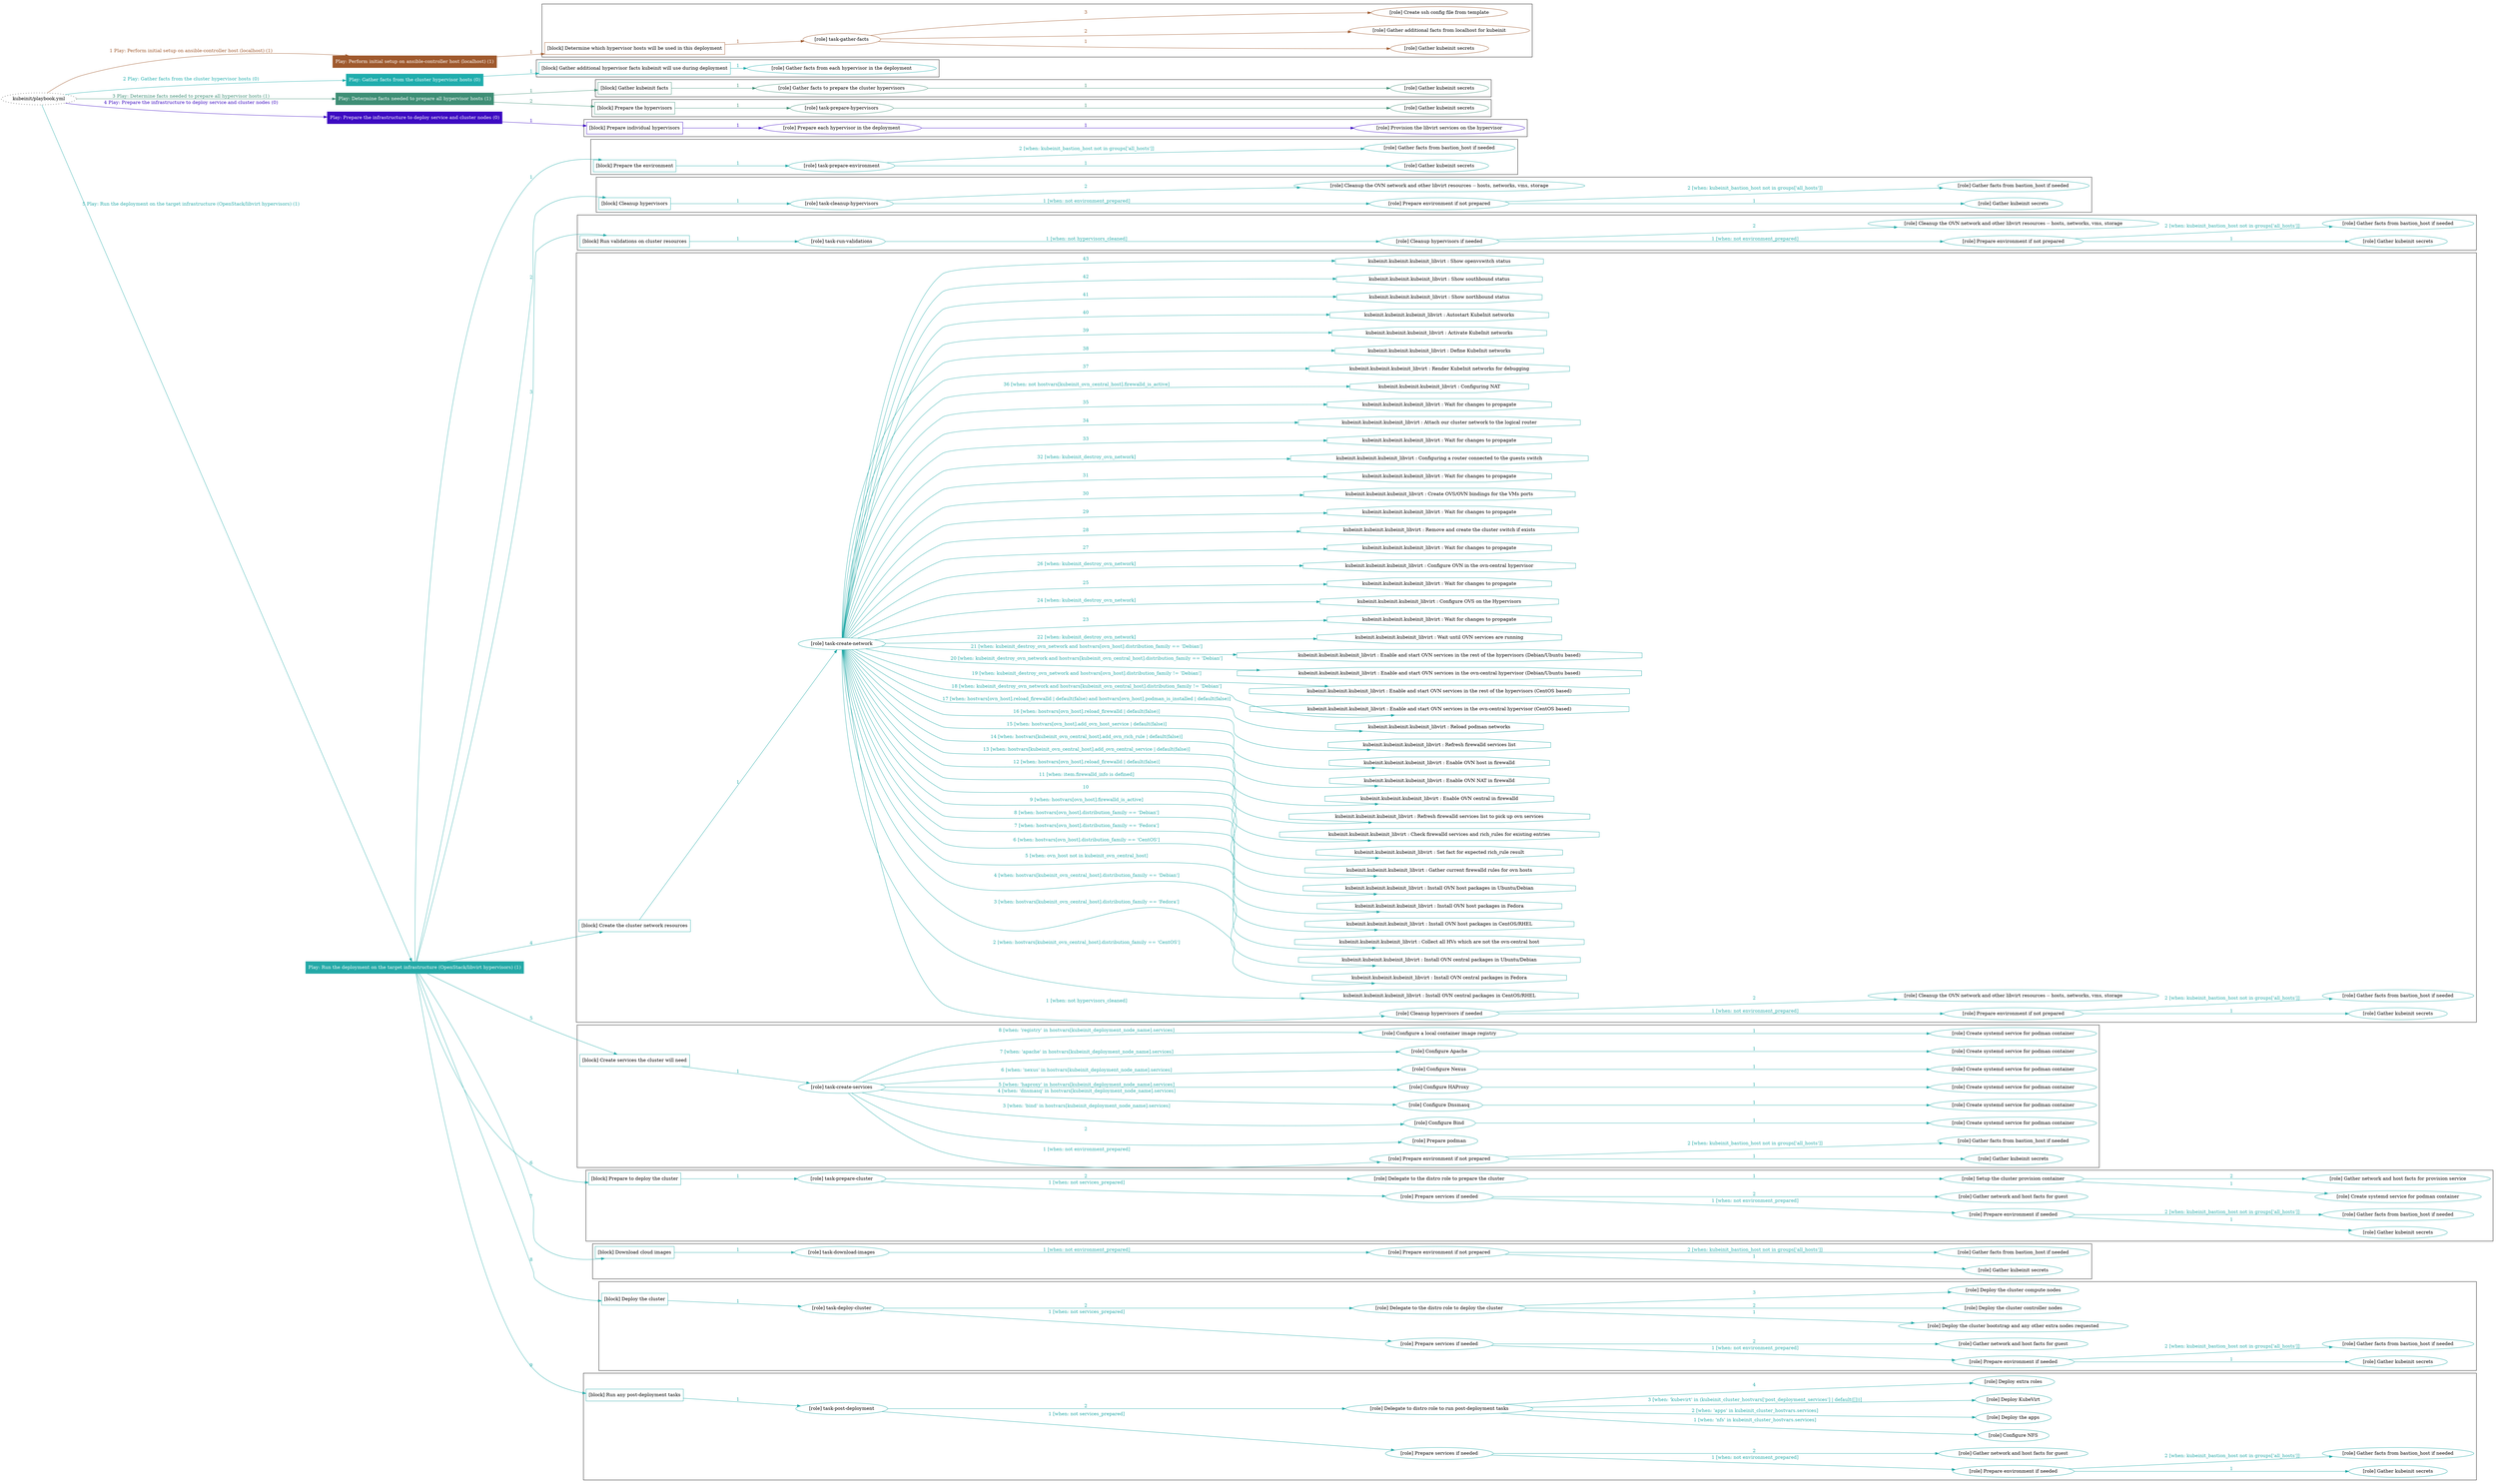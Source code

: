 digraph {
	graph [concentrate=true ordering=in rankdir=LR ratio=fill]
	edge [esep=5 sep=10]
	"kubeinit/playbook.yml" [URL="/home/runner/work/kubeinit/kubeinit/kubeinit/playbook.yml" id=playbook_404a0996 style=dotted]
	"kubeinit/playbook.yml" -> play_9b2c9d2a [label="1 Play: Perform initial setup on ansible-controller host (localhost) (1)" color="#9f592d" fontcolor="#9f592d" id=edge_play_9b2c9d2a labeltooltip="1 Play: Perform initial setup on ansible-controller host (localhost) (1)" tooltip="1 Play: Perform initial setup on ansible-controller host (localhost) (1)"]
	subgraph "Play: Perform initial setup on ansible-controller host (localhost) (1)" {
		play_9b2c9d2a [label="Play: Perform initial setup on ansible-controller host (localhost) (1)" URL="/home/runner/work/kubeinit/kubeinit/kubeinit/playbook.yml" color="#9f592d" fontcolor="#ffffff" id=play_9b2c9d2a shape=box style=filled tooltip=localhost]
		play_9b2c9d2a -> block_97b93a0d [label=1 color="#9f592d" fontcolor="#9f592d" id=edge_block_97b93a0d labeltooltip=1 tooltip=1]
		subgraph cluster_block_97b93a0d {
			block_97b93a0d [label="[block] Determine which hypervisor hosts will be used in this deployment" URL="/home/runner/work/kubeinit/kubeinit/kubeinit/playbook.yml" color="#9f592d" id=block_97b93a0d labeltooltip="Determine which hypervisor hosts will be used in this deployment" shape=box tooltip="Determine which hypervisor hosts will be used in this deployment"]
			block_97b93a0d -> role_d3f2c1c1 [label="1 " color="#9f592d" fontcolor="#9f592d" id=edge_role_d3f2c1c1 labeltooltip="1 " tooltip="1 "]
			subgraph "task-gather-facts" {
				role_d3f2c1c1 [label="[role] task-gather-facts" URL="/home/runner/work/kubeinit/kubeinit/kubeinit/playbook.yml" color="#9f592d" id=role_d3f2c1c1 tooltip="task-gather-facts"]
				role_d3f2c1c1 -> role_49326fe2 [label="1 " color="#9f592d" fontcolor="#9f592d" id=edge_role_49326fe2 labeltooltip="1 " tooltip="1 "]
				subgraph "Gather kubeinit secrets" {
					role_49326fe2 [label="[role] Gather kubeinit secrets" URL="/home/runner/.ansible/collections/ansible_collections/kubeinit/kubeinit/roles/kubeinit_prepare/tasks/build_hypervisors_group.yml" color="#9f592d" id=role_49326fe2 tooltip="Gather kubeinit secrets"]
				}
				role_d3f2c1c1 -> role_b5ff3166 [label="2 " color="#9f592d" fontcolor="#9f592d" id=edge_role_b5ff3166 labeltooltip="2 " tooltip="2 "]
				subgraph "Gather additional facts from localhost for kubeinit" {
					role_b5ff3166 [label="[role] Gather additional facts from localhost for kubeinit" URL="/home/runner/.ansible/collections/ansible_collections/kubeinit/kubeinit/roles/kubeinit_prepare/tasks/build_hypervisors_group.yml" color="#9f592d" id=role_b5ff3166 tooltip="Gather additional facts from localhost for kubeinit"]
				}
				role_d3f2c1c1 -> role_a31a9fb7 [label="3 " color="#9f592d" fontcolor="#9f592d" id=edge_role_a31a9fb7 labeltooltip="3 " tooltip="3 "]
				subgraph "Create ssh config file from template" {
					role_a31a9fb7 [label="[role] Create ssh config file from template" URL="/home/runner/.ansible/collections/ansible_collections/kubeinit/kubeinit/roles/kubeinit_prepare/tasks/build_hypervisors_group.yml" color="#9f592d" id=role_a31a9fb7 tooltip="Create ssh config file from template"]
				}
			}
		}
	}
	"kubeinit/playbook.yml" -> play_0fb0bbef [label="2 Play: Gather facts from the cluster hypervisor hosts (0)" color="#1fadad" fontcolor="#1fadad" id=edge_play_0fb0bbef labeltooltip="2 Play: Gather facts from the cluster hypervisor hosts (0)" tooltip="2 Play: Gather facts from the cluster hypervisor hosts (0)"]
	subgraph "Play: Gather facts from the cluster hypervisor hosts (0)" {
		play_0fb0bbef [label="Play: Gather facts from the cluster hypervisor hosts (0)" URL="/home/runner/work/kubeinit/kubeinit/kubeinit/playbook.yml" color="#1fadad" fontcolor="#ffffff" id=play_0fb0bbef shape=box style=filled tooltip="Play: Gather facts from the cluster hypervisor hosts (0)"]
		play_0fb0bbef -> block_fab14ce3 [label=1 color="#1fadad" fontcolor="#1fadad" id=edge_block_fab14ce3 labeltooltip=1 tooltip=1]
		subgraph cluster_block_fab14ce3 {
			block_fab14ce3 [label="[block] Gather additional hypervisor facts kubeinit will use during deployment" URL="/home/runner/work/kubeinit/kubeinit/kubeinit/playbook.yml" color="#1fadad" id=block_fab14ce3 labeltooltip="Gather additional hypervisor facts kubeinit will use during deployment" shape=box tooltip="Gather additional hypervisor facts kubeinit will use during deployment"]
			block_fab14ce3 -> role_65deedca [label="1 " color="#1fadad" fontcolor="#1fadad" id=edge_role_65deedca labeltooltip="1 " tooltip="1 "]
			subgraph "Gather facts from each hypervisor in the deployment" {
				role_65deedca [label="[role] Gather facts from each hypervisor in the deployment" URL="/home/runner/work/kubeinit/kubeinit/kubeinit/playbook.yml" color="#1fadad" id=role_65deedca tooltip="Gather facts from each hypervisor in the deployment"]
			}
		}
	}
	"kubeinit/playbook.yml" -> play_0564eeb6 [label="3 Play: Determine facts needed to prepare all hypervisor hosts (1)" color="#3e8e75" fontcolor="#3e8e75" id=edge_play_0564eeb6 labeltooltip="3 Play: Determine facts needed to prepare all hypervisor hosts (1)" tooltip="3 Play: Determine facts needed to prepare all hypervisor hosts (1)"]
	subgraph "Play: Determine facts needed to prepare all hypervisor hosts (1)" {
		play_0564eeb6 [label="Play: Determine facts needed to prepare all hypervisor hosts (1)" URL="/home/runner/work/kubeinit/kubeinit/kubeinit/playbook.yml" color="#3e8e75" fontcolor="#ffffff" id=play_0564eeb6 shape=box style=filled tooltip=localhost]
		play_0564eeb6 -> block_d9d90f37 [label=1 color="#3e8e75" fontcolor="#3e8e75" id=edge_block_d9d90f37 labeltooltip=1 tooltip=1]
		subgraph cluster_block_d9d90f37 {
			block_d9d90f37 [label="[block] Gather kubeinit facts" URL="/home/runner/work/kubeinit/kubeinit/kubeinit/playbook.yml" color="#3e8e75" id=block_d9d90f37 labeltooltip="Gather kubeinit facts" shape=box tooltip="Gather kubeinit facts"]
			block_d9d90f37 -> role_c22e7db6 [label="1 " color="#3e8e75" fontcolor="#3e8e75" id=edge_role_c22e7db6 labeltooltip="1 " tooltip="1 "]
			subgraph "Gather facts to prepare the cluster hypervisors" {
				role_c22e7db6 [label="[role] Gather facts to prepare the cluster hypervisors" URL="/home/runner/work/kubeinit/kubeinit/kubeinit/playbook.yml" color="#3e8e75" id=role_c22e7db6 tooltip="Gather facts to prepare the cluster hypervisors"]
				role_c22e7db6 -> role_b7e868b9 [label="1 " color="#3e8e75" fontcolor="#3e8e75" id=edge_role_b7e868b9 labeltooltip="1 " tooltip="1 "]
				subgraph "Gather kubeinit secrets" {
					role_b7e868b9 [label="[role] Gather kubeinit secrets" URL="/home/runner/.ansible/collections/ansible_collections/kubeinit/kubeinit/roles/kubeinit_prepare/tasks/gather_kubeinit_facts.yml" color="#3e8e75" id=role_b7e868b9 tooltip="Gather kubeinit secrets"]
				}
			}
		}
		play_0564eeb6 -> block_547e87bc [label=2 color="#3e8e75" fontcolor="#3e8e75" id=edge_block_547e87bc labeltooltip=2 tooltip=2]
		subgraph cluster_block_547e87bc {
			block_547e87bc [label="[block] Prepare the hypervisors" URL="/home/runner/work/kubeinit/kubeinit/kubeinit/playbook.yml" color="#3e8e75" id=block_547e87bc labeltooltip="Prepare the hypervisors" shape=box tooltip="Prepare the hypervisors"]
			block_547e87bc -> role_3b18db28 [label="1 " color="#3e8e75" fontcolor="#3e8e75" id=edge_role_3b18db28 labeltooltip="1 " tooltip="1 "]
			subgraph "task-prepare-hypervisors" {
				role_3b18db28 [label="[role] task-prepare-hypervisors" URL="/home/runner/work/kubeinit/kubeinit/kubeinit/playbook.yml" color="#3e8e75" id=role_3b18db28 tooltip="task-prepare-hypervisors"]
				role_3b18db28 -> role_02d8bb76 [label="1 " color="#3e8e75" fontcolor="#3e8e75" id=edge_role_02d8bb76 labeltooltip="1 " tooltip="1 "]
				subgraph "Gather kubeinit secrets" {
					role_02d8bb76 [label="[role] Gather kubeinit secrets" URL="/home/runner/.ansible/collections/ansible_collections/kubeinit/kubeinit/roles/kubeinit_prepare/tasks/gather_kubeinit_facts.yml" color="#3e8e75" id=role_02d8bb76 tooltip="Gather kubeinit secrets"]
				}
			}
		}
	}
	"kubeinit/playbook.yml" -> play_856d7406 [label="4 Play: Prepare the infrastructure to deploy service and cluster nodes (0)" color="#3c0ac2" fontcolor="#3c0ac2" id=edge_play_856d7406 labeltooltip="4 Play: Prepare the infrastructure to deploy service and cluster nodes (0)" tooltip="4 Play: Prepare the infrastructure to deploy service and cluster nodes (0)"]
	subgraph "Play: Prepare the infrastructure to deploy service and cluster nodes (0)" {
		play_856d7406 [label="Play: Prepare the infrastructure to deploy service and cluster nodes (0)" URL="/home/runner/work/kubeinit/kubeinit/kubeinit/playbook.yml" color="#3c0ac2" fontcolor="#ffffff" id=play_856d7406 shape=box style=filled tooltip="Play: Prepare the infrastructure to deploy service and cluster nodes (0)"]
		play_856d7406 -> block_834362cd [label=1 color="#3c0ac2" fontcolor="#3c0ac2" id=edge_block_834362cd labeltooltip=1 tooltip=1]
		subgraph cluster_block_834362cd {
			block_834362cd [label="[block] Prepare individual hypervisors" URL="/home/runner/work/kubeinit/kubeinit/kubeinit/playbook.yml" color="#3c0ac2" id=block_834362cd labeltooltip="Prepare individual hypervisors" shape=box tooltip="Prepare individual hypervisors"]
			block_834362cd -> role_62b565e6 [label="1 " color="#3c0ac2" fontcolor="#3c0ac2" id=edge_role_62b565e6 labeltooltip="1 " tooltip="1 "]
			subgraph "Prepare each hypervisor in the deployment" {
				role_62b565e6 [label="[role] Prepare each hypervisor in the deployment" URL="/home/runner/work/kubeinit/kubeinit/kubeinit/playbook.yml" color="#3c0ac2" id=role_62b565e6 tooltip="Prepare each hypervisor in the deployment"]
				role_62b565e6 -> role_b60b1c12 [label="1 " color="#3c0ac2" fontcolor="#3c0ac2" id=edge_role_b60b1c12 labeltooltip="1 " tooltip="1 "]
				subgraph "Provision the libvirt services on the hypervisor" {
					role_b60b1c12 [label="[role] Provision the libvirt services on the hypervisor" URL="/home/runner/.ansible/collections/ansible_collections/kubeinit/kubeinit/roles/kubeinit_prepare/tasks/prepare_hypervisor.yml" color="#3c0ac2" id=role_b60b1c12 tooltip="Provision the libvirt services on the hypervisor"]
				}
			}
		}
	}
	"kubeinit/playbook.yml" -> play_8e8888af [label="5 Play: Run the deployment on the target infrastructure (OpenStack/libvirt hypervisors) (1)" color="#23a9a7" fontcolor="#23a9a7" id=edge_play_8e8888af labeltooltip="5 Play: Run the deployment on the target infrastructure (OpenStack/libvirt hypervisors) (1)" tooltip="5 Play: Run the deployment on the target infrastructure (OpenStack/libvirt hypervisors) (1)"]
	subgraph "Play: Run the deployment on the target infrastructure (OpenStack/libvirt hypervisors) (1)" {
		play_8e8888af [label="Play: Run the deployment on the target infrastructure (OpenStack/libvirt hypervisors) (1)" URL="/home/runner/work/kubeinit/kubeinit/kubeinit/playbook.yml" color="#23a9a7" fontcolor="#ffffff" id=play_8e8888af shape=box style=filled tooltip=localhost]
		play_8e8888af -> block_9b4e336f [label=1 color="#23a9a7" fontcolor="#23a9a7" id=edge_block_9b4e336f labeltooltip=1 tooltip=1]
		subgraph cluster_block_9b4e336f {
			block_9b4e336f [label="[block] Prepare the environment" URL="/home/runner/work/kubeinit/kubeinit/kubeinit/playbook.yml" color="#23a9a7" id=block_9b4e336f labeltooltip="Prepare the environment" shape=box tooltip="Prepare the environment"]
			block_9b4e336f -> role_d1ad90a3 [label="1 " color="#23a9a7" fontcolor="#23a9a7" id=edge_role_d1ad90a3 labeltooltip="1 " tooltip="1 "]
			subgraph "task-prepare-environment" {
				role_d1ad90a3 [label="[role] task-prepare-environment" URL="/home/runner/work/kubeinit/kubeinit/kubeinit/playbook.yml" color="#23a9a7" id=role_d1ad90a3 tooltip="task-prepare-environment"]
				role_d1ad90a3 -> role_dea35038 [label="1 " color="#23a9a7" fontcolor="#23a9a7" id=edge_role_dea35038 labeltooltip="1 " tooltip="1 "]
				subgraph "Gather kubeinit secrets" {
					role_dea35038 [label="[role] Gather kubeinit secrets" URL="/home/runner/.ansible/collections/ansible_collections/kubeinit/kubeinit/roles/kubeinit_prepare/tasks/gather_kubeinit_facts.yml" color="#23a9a7" id=role_dea35038 tooltip="Gather kubeinit secrets"]
				}
				role_d1ad90a3 -> role_8fd7822f [label="2 [when: kubeinit_bastion_host not in groups['all_hosts']]" color="#23a9a7" fontcolor="#23a9a7" id=edge_role_8fd7822f labeltooltip="2 [when: kubeinit_bastion_host not in groups['all_hosts']]" tooltip="2 [when: kubeinit_bastion_host not in groups['all_hosts']]"]
				subgraph "Gather facts from bastion_host if needed" {
					role_8fd7822f [label="[role] Gather facts from bastion_host if needed" URL="/home/runner/.ansible/collections/ansible_collections/kubeinit/kubeinit/roles/kubeinit_prepare/tasks/main.yml" color="#23a9a7" id=role_8fd7822f tooltip="Gather facts from bastion_host if needed"]
				}
			}
		}
		play_8e8888af -> block_2132c52f [label=2 color="#23a9a7" fontcolor="#23a9a7" id=edge_block_2132c52f labeltooltip=2 tooltip=2]
		subgraph cluster_block_2132c52f {
			block_2132c52f [label="[block] Cleanup hypervisors" URL="/home/runner/work/kubeinit/kubeinit/kubeinit/playbook.yml" color="#23a9a7" id=block_2132c52f labeltooltip="Cleanup hypervisors" shape=box tooltip="Cleanup hypervisors"]
			block_2132c52f -> role_e85c4f71 [label="1 " color="#23a9a7" fontcolor="#23a9a7" id=edge_role_e85c4f71 labeltooltip="1 " tooltip="1 "]
			subgraph "task-cleanup-hypervisors" {
				role_e85c4f71 [label="[role] task-cleanup-hypervisors" URL="/home/runner/work/kubeinit/kubeinit/kubeinit/playbook.yml" color="#23a9a7" id=role_e85c4f71 tooltip="task-cleanup-hypervisors"]
				role_e85c4f71 -> role_0fd433da [label="1 [when: not environment_prepared]" color="#23a9a7" fontcolor="#23a9a7" id=edge_role_0fd433da labeltooltip="1 [when: not environment_prepared]" tooltip="1 [when: not environment_prepared]"]
				subgraph "Prepare environment if not prepared" {
					role_0fd433da [label="[role] Prepare environment if not prepared" URL="/home/runner/.ansible/collections/ansible_collections/kubeinit/kubeinit/roles/kubeinit_libvirt/tasks/cleanup_hypervisors.yml" color="#23a9a7" id=role_0fd433da tooltip="Prepare environment if not prepared"]
					role_0fd433da -> role_cfa37340 [label="1 " color="#23a9a7" fontcolor="#23a9a7" id=edge_role_cfa37340 labeltooltip="1 " tooltip="1 "]
					subgraph "Gather kubeinit secrets" {
						role_cfa37340 [label="[role] Gather kubeinit secrets" URL="/home/runner/.ansible/collections/ansible_collections/kubeinit/kubeinit/roles/kubeinit_prepare/tasks/gather_kubeinit_facts.yml" color="#23a9a7" id=role_cfa37340 tooltip="Gather kubeinit secrets"]
					}
					role_0fd433da -> role_76964a9f [label="2 [when: kubeinit_bastion_host not in groups['all_hosts']]" color="#23a9a7" fontcolor="#23a9a7" id=edge_role_76964a9f labeltooltip="2 [when: kubeinit_bastion_host not in groups['all_hosts']]" tooltip="2 [when: kubeinit_bastion_host not in groups['all_hosts']]"]
					subgraph "Gather facts from bastion_host if needed" {
						role_76964a9f [label="[role] Gather facts from bastion_host if needed" URL="/home/runner/.ansible/collections/ansible_collections/kubeinit/kubeinit/roles/kubeinit_prepare/tasks/main.yml" color="#23a9a7" id=role_76964a9f tooltip="Gather facts from bastion_host if needed"]
					}
				}
				role_e85c4f71 -> role_d5e96903 [label="2 " color="#23a9a7" fontcolor="#23a9a7" id=edge_role_d5e96903 labeltooltip="2 " tooltip="2 "]
				subgraph "Cleanup the OVN network and other libvirt resources -- hosts, networks, vms, storage" {
					role_d5e96903 [label="[role] Cleanup the OVN network and other libvirt resources -- hosts, networks, vms, storage" URL="/home/runner/.ansible/collections/ansible_collections/kubeinit/kubeinit/roles/kubeinit_libvirt/tasks/cleanup_hypervisors.yml" color="#23a9a7" id=role_d5e96903 tooltip="Cleanup the OVN network and other libvirt resources -- hosts, networks, vms, storage"]
				}
			}
		}
		play_8e8888af -> block_a7200121 [label=3 color="#23a9a7" fontcolor="#23a9a7" id=edge_block_a7200121 labeltooltip=3 tooltip=3]
		subgraph cluster_block_a7200121 {
			block_a7200121 [label="[block] Run validations on cluster resources" URL="/home/runner/work/kubeinit/kubeinit/kubeinit/playbook.yml" color="#23a9a7" id=block_a7200121 labeltooltip="Run validations on cluster resources" shape=box tooltip="Run validations on cluster resources"]
			block_a7200121 -> role_5ace0c31 [label="1 " color="#23a9a7" fontcolor="#23a9a7" id=edge_role_5ace0c31 labeltooltip="1 " tooltip="1 "]
			subgraph "task-run-validations" {
				role_5ace0c31 [label="[role] task-run-validations" URL="/home/runner/work/kubeinit/kubeinit/kubeinit/playbook.yml" color="#23a9a7" id=role_5ace0c31 tooltip="task-run-validations"]
				role_5ace0c31 -> role_ac4e8514 [label="1 [when: not hypervisors_cleaned]" color="#23a9a7" fontcolor="#23a9a7" id=edge_role_ac4e8514 labeltooltip="1 [when: not hypervisors_cleaned]" tooltip="1 [when: not hypervisors_cleaned]"]
				subgraph "Cleanup hypervisors if needed" {
					role_ac4e8514 [label="[role] Cleanup hypervisors if needed" URL="/home/runner/.ansible/collections/ansible_collections/kubeinit/kubeinit/roles/kubeinit_validations/tasks/main.yml" color="#23a9a7" id=role_ac4e8514 tooltip="Cleanup hypervisors if needed"]
					role_ac4e8514 -> role_53453643 [label="1 [when: not environment_prepared]" color="#23a9a7" fontcolor="#23a9a7" id=edge_role_53453643 labeltooltip="1 [when: not environment_prepared]" tooltip="1 [when: not environment_prepared]"]
					subgraph "Prepare environment if not prepared" {
						role_53453643 [label="[role] Prepare environment if not prepared" URL="/home/runner/.ansible/collections/ansible_collections/kubeinit/kubeinit/roles/kubeinit_libvirt/tasks/cleanup_hypervisors.yml" color="#23a9a7" id=role_53453643 tooltip="Prepare environment if not prepared"]
						role_53453643 -> role_dbc37f4d [label="1 " color="#23a9a7" fontcolor="#23a9a7" id=edge_role_dbc37f4d labeltooltip="1 " tooltip="1 "]
						subgraph "Gather kubeinit secrets" {
							role_dbc37f4d [label="[role] Gather kubeinit secrets" URL="/home/runner/.ansible/collections/ansible_collections/kubeinit/kubeinit/roles/kubeinit_prepare/tasks/gather_kubeinit_facts.yml" color="#23a9a7" id=role_dbc37f4d tooltip="Gather kubeinit secrets"]
						}
						role_53453643 -> role_ad0c0ed2 [label="2 [when: kubeinit_bastion_host not in groups['all_hosts']]" color="#23a9a7" fontcolor="#23a9a7" id=edge_role_ad0c0ed2 labeltooltip="2 [when: kubeinit_bastion_host not in groups['all_hosts']]" tooltip="2 [when: kubeinit_bastion_host not in groups['all_hosts']]"]
						subgraph "Gather facts from bastion_host if needed" {
							role_ad0c0ed2 [label="[role] Gather facts from bastion_host if needed" URL="/home/runner/.ansible/collections/ansible_collections/kubeinit/kubeinit/roles/kubeinit_prepare/tasks/main.yml" color="#23a9a7" id=role_ad0c0ed2 tooltip="Gather facts from bastion_host if needed"]
						}
					}
					role_ac4e8514 -> role_29815f6e [label="2 " color="#23a9a7" fontcolor="#23a9a7" id=edge_role_29815f6e labeltooltip="2 " tooltip="2 "]
					subgraph "Cleanup the OVN network and other libvirt resources -- hosts, networks, vms, storage" {
						role_29815f6e [label="[role] Cleanup the OVN network and other libvirt resources -- hosts, networks, vms, storage" URL="/home/runner/.ansible/collections/ansible_collections/kubeinit/kubeinit/roles/kubeinit_libvirt/tasks/cleanup_hypervisors.yml" color="#23a9a7" id=role_29815f6e tooltip="Cleanup the OVN network and other libvirt resources -- hosts, networks, vms, storage"]
					}
				}
			}
		}
		play_8e8888af -> block_b1a989ca [label=4 color="#23a9a7" fontcolor="#23a9a7" id=edge_block_b1a989ca labeltooltip=4 tooltip=4]
		subgraph cluster_block_b1a989ca {
			block_b1a989ca [label="[block] Create the cluster network resources" URL="/home/runner/work/kubeinit/kubeinit/kubeinit/playbook.yml" color="#23a9a7" id=block_b1a989ca labeltooltip="Create the cluster network resources" shape=box tooltip="Create the cluster network resources"]
			block_b1a989ca -> role_8db17c07 [label="1 " color="#23a9a7" fontcolor="#23a9a7" id=edge_role_8db17c07 labeltooltip="1 " tooltip="1 "]
			subgraph "task-create-network" {
				role_8db17c07 [label="[role] task-create-network" URL="/home/runner/work/kubeinit/kubeinit/kubeinit/playbook.yml" color="#23a9a7" id=role_8db17c07 tooltip="task-create-network"]
				role_8db17c07 -> role_e0d3ce76 [label="1 [when: not hypervisors_cleaned]" color="#23a9a7" fontcolor="#23a9a7" id=edge_role_e0d3ce76 labeltooltip="1 [when: not hypervisors_cleaned]" tooltip="1 [when: not hypervisors_cleaned]"]
				subgraph "Cleanup hypervisors if needed" {
					role_e0d3ce76 [label="[role] Cleanup hypervisors if needed" URL="/home/runner/.ansible/collections/ansible_collections/kubeinit/kubeinit/roles/kubeinit_libvirt/tasks/create_network.yml" color="#23a9a7" id=role_e0d3ce76 tooltip="Cleanup hypervisors if needed"]
					role_e0d3ce76 -> role_21d69f5d [label="1 [when: not environment_prepared]" color="#23a9a7" fontcolor="#23a9a7" id=edge_role_21d69f5d labeltooltip="1 [when: not environment_prepared]" tooltip="1 [when: not environment_prepared]"]
					subgraph "Prepare environment if not prepared" {
						role_21d69f5d [label="[role] Prepare environment if not prepared" URL="/home/runner/.ansible/collections/ansible_collections/kubeinit/kubeinit/roles/kubeinit_libvirt/tasks/cleanup_hypervisors.yml" color="#23a9a7" id=role_21d69f5d tooltip="Prepare environment if not prepared"]
						role_21d69f5d -> role_7d902ea8 [label="1 " color="#23a9a7" fontcolor="#23a9a7" id=edge_role_7d902ea8 labeltooltip="1 " tooltip="1 "]
						subgraph "Gather kubeinit secrets" {
							role_7d902ea8 [label="[role] Gather kubeinit secrets" URL="/home/runner/.ansible/collections/ansible_collections/kubeinit/kubeinit/roles/kubeinit_prepare/tasks/gather_kubeinit_facts.yml" color="#23a9a7" id=role_7d902ea8 tooltip="Gather kubeinit secrets"]
						}
						role_21d69f5d -> role_b34b2ee9 [label="2 [when: kubeinit_bastion_host not in groups['all_hosts']]" color="#23a9a7" fontcolor="#23a9a7" id=edge_role_b34b2ee9 labeltooltip="2 [when: kubeinit_bastion_host not in groups['all_hosts']]" tooltip="2 [when: kubeinit_bastion_host not in groups['all_hosts']]"]
						subgraph "Gather facts from bastion_host if needed" {
							role_b34b2ee9 [label="[role] Gather facts from bastion_host if needed" URL="/home/runner/.ansible/collections/ansible_collections/kubeinit/kubeinit/roles/kubeinit_prepare/tasks/main.yml" color="#23a9a7" id=role_b34b2ee9 tooltip="Gather facts from bastion_host if needed"]
						}
					}
					role_e0d3ce76 -> role_023a7648 [label="2 " color="#23a9a7" fontcolor="#23a9a7" id=edge_role_023a7648 labeltooltip="2 " tooltip="2 "]
					subgraph "Cleanup the OVN network and other libvirt resources -- hosts, networks, vms, storage" {
						role_023a7648 [label="[role] Cleanup the OVN network and other libvirt resources -- hosts, networks, vms, storage" URL="/home/runner/.ansible/collections/ansible_collections/kubeinit/kubeinit/roles/kubeinit_libvirt/tasks/cleanup_hypervisors.yml" color="#23a9a7" id=role_023a7648 tooltip="Cleanup the OVN network and other libvirt resources -- hosts, networks, vms, storage"]
					}
				}
				task_0f8e8400 [label="kubeinit.kubeinit.kubeinit_libvirt : Install OVN central packages in CentOS/RHEL" URL="/home/runner/.ansible/collections/ansible_collections/kubeinit/kubeinit/roles/kubeinit_libvirt/tasks/create_network.yml" color="#23a9a7" id=task_0f8e8400 shape=octagon tooltip="kubeinit.kubeinit.kubeinit_libvirt : Install OVN central packages in CentOS/RHEL"]
				role_8db17c07 -> task_0f8e8400 [label="2 [when: hostvars[kubeinit_ovn_central_host].distribution_family == 'CentOS']" color="#23a9a7" fontcolor="#23a9a7" id=edge_task_0f8e8400 labeltooltip="2 [when: hostvars[kubeinit_ovn_central_host].distribution_family == 'CentOS']" tooltip="2 [when: hostvars[kubeinit_ovn_central_host].distribution_family == 'CentOS']"]
				task_95d597b5 [label="kubeinit.kubeinit.kubeinit_libvirt : Install OVN central packages in Fedora" URL="/home/runner/.ansible/collections/ansible_collections/kubeinit/kubeinit/roles/kubeinit_libvirt/tasks/create_network.yml" color="#23a9a7" id=task_95d597b5 shape=octagon tooltip="kubeinit.kubeinit.kubeinit_libvirt : Install OVN central packages in Fedora"]
				role_8db17c07 -> task_95d597b5 [label="3 [when: hostvars[kubeinit_ovn_central_host].distribution_family == 'Fedora']" color="#23a9a7" fontcolor="#23a9a7" id=edge_task_95d597b5 labeltooltip="3 [when: hostvars[kubeinit_ovn_central_host].distribution_family == 'Fedora']" tooltip="3 [when: hostvars[kubeinit_ovn_central_host].distribution_family == 'Fedora']"]
				task_c4dc5ca7 [label="kubeinit.kubeinit.kubeinit_libvirt : Install OVN central packages in Ubuntu/Debian" URL="/home/runner/.ansible/collections/ansible_collections/kubeinit/kubeinit/roles/kubeinit_libvirt/tasks/create_network.yml" color="#23a9a7" id=task_c4dc5ca7 shape=octagon tooltip="kubeinit.kubeinit.kubeinit_libvirt : Install OVN central packages in Ubuntu/Debian"]
				role_8db17c07 -> task_c4dc5ca7 [label="4 [when: hostvars[kubeinit_ovn_central_host].distribution_family == 'Debian']" color="#23a9a7" fontcolor="#23a9a7" id=edge_task_c4dc5ca7 labeltooltip="4 [when: hostvars[kubeinit_ovn_central_host].distribution_family == 'Debian']" tooltip="4 [when: hostvars[kubeinit_ovn_central_host].distribution_family == 'Debian']"]
				task_1a9ee118 [label="kubeinit.kubeinit.kubeinit_libvirt : Collect all HVs which are not the ovn-central host" URL="/home/runner/.ansible/collections/ansible_collections/kubeinit/kubeinit/roles/kubeinit_libvirt/tasks/create_network.yml" color="#23a9a7" id=task_1a9ee118 shape=octagon tooltip="kubeinit.kubeinit.kubeinit_libvirt : Collect all HVs which are not the ovn-central host"]
				role_8db17c07 -> task_1a9ee118 [label="5 [when: ovn_host not in kubeinit_ovn_central_host]" color="#23a9a7" fontcolor="#23a9a7" id=edge_task_1a9ee118 labeltooltip="5 [when: ovn_host not in kubeinit_ovn_central_host]" tooltip="5 [when: ovn_host not in kubeinit_ovn_central_host]"]
				task_9a1d065e [label="kubeinit.kubeinit.kubeinit_libvirt : Install OVN host packages in CentOS/RHEL" URL="/home/runner/.ansible/collections/ansible_collections/kubeinit/kubeinit/roles/kubeinit_libvirt/tasks/create_network.yml" color="#23a9a7" id=task_9a1d065e shape=octagon tooltip="kubeinit.kubeinit.kubeinit_libvirt : Install OVN host packages in CentOS/RHEL"]
				role_8db17c07 -> task_9a1d065e [label="6 [when: hostvars[ovn_host].distribution_family == 'CentOS']" color="#23a9a7" fontcolor="#23a9a7" id=edge_task_9a1d065e labeltooltip="6 [when: hostvars[ovn_host].distribution_family == 'CentOS']" tooltip="6 [when: hostvars[ovn_host].distribution_family == 'CentOS']"]
				task_b963957a [label="kubeinit.kubeinit.kubeinit_libvirt : Install OVN host packages in Fedora" URL="/home/runner/.ansible/collections/ansible_collections/kubeinit/kubeinit/roles/kubeinit_libvirt/tasks/create_network.yml" color="#23a9a7" id=task_b963957a shape=octagon tooltip="kubeinit.kubeinit.kubeinit_libvirt : Install OVN host packages in Fedora"]
				role_8db17c07 -> task_b963957a [label="7 [when: hostvars[ovn_host].distribution_family == 'Fedora']" color="#23a9a7" fontcolor="#23a9a7" id=edge_task_b963957a labeltooltip="7 [when: hostvars[ovn_host].distribution_family == 'Fedora']" tooltip="7 [when: hostvars[ovn_host].distribution_family == 'Fedora']"]
				task_37f4c277 [label="kubeinit.kubeinit.kubeinit_libvirt : Install OVN host packages in Ubuntu/Debian" URL="/home/runner/.ansible/collections/ansible_collections/kubeinit/kubeinit/roles/kubeinit_libvirt/tasks/create_network.yml" color="#23a9a7" id=task_37f4c277 shape=octagon tooltip="kubeinit.kubeinit.kubeinit_libvirt : Install OVN host packages in Ubuntu/Debian"]
				role_8db17c07 -> task_37f4c277 [label="8 [when: hostvars[ovn_host].distribution_family == 'Debian']" color="#23a9a7" fontcolor="#23a9a7" id=edge_task_37f4c277 labeltooltip="8 [when: hostvars[ovn_host].distribution_family == 'Debian']" tooltip="8 [when: hostvars[ovn_host].distribution_family == 'Debian']"]
				task_0f3c37ea [label="kubeinit.kubeinit.kubeinit_libvirt : Gather current firewalld rules for ovn hosts" URL="/home/runner/.ansible/collections/ansible_collections/kubeinit/kubeinit/roles/kubeinit_libvirt/tasks/create_network.yml" color="#23a9a7" id=task_0f3c37ea shape=octagon tooltip="kubeinit.kubeinit.kubeinit_libvirt : Gather current firewalld rules for ovn hosts"]
				role_8db17c07 -> task_0f3c37ea [label="9 [when: hostvars[ovn_host].firewalld_is_active]" color="#23a9a7" fontcolor="#23a9a7" id=edge_task_0f3c37ea labeltooltip="9 [when: hostvars[ovn_host].firewalld_is_active]" tooltip="9 [when: hostvars[ovn_host].firewalld_is_active]"]
				task_26927062 [label="kubeinit.kubeinit.kubeinit_libvirt : Set fact for expected rich_rule result" URL="/home/runner/.ansible/collections/ansible_collections/kubeinit/kubeinit/roles/kubeinit_libvirt/tasks/create_network.yml" color="#23a9a7" id=task_26927062 shape=octagon tooltip="kubeinit.kubeinit.kubeinit_libvirt : Set fact for expected rich_rule result"]
				role_8db17c07 -> task_26927062 [label="10 " color="#23a9a7" fontcolor="#23a9a7" id=edge_task_26927062 labeltooltip="10 " tooltip="10 "]
				task_061a3cfd [label="kubeinit.kubeinit.kubeinit_libvirt : Check firewalld services and rich_rules for existing entries" URL="/home/runner/.ansible/collections/ansible_collections/kubeinit/kubeinit/roles/kubeinit_libvirt/tasks/create_network.yml" color="#23a9a7" id=task_061a3cfd shape=octagon tooltip="kubeinit.kubeinit.kubeinit_libvirt : Check firewalld services and rich_rules for existing entries"]
				role_8db17c07 -> task_061a3cfd [label="11 [when: item.firewalld_info is defined]" color="#23a9a7" fontcolor="#23a9a7" id=edge_task_061a3cfd labeltooltip="11 [when: item.firewalld_info is defined]" tooltip="11 [when: item.firewalld_info is defined]"]
				task_4ccc50ca [label="kubeinit.kubeinit.kubeinit_libvirt : Refresh firewalld services list to pick up ovn services" URL="/home/runner/.ansible/collections/ansible_collections/kubeinit/kubeinit/roles/kubeinit_libvirt/tasks/create_network.yml" color="#23a9a7" id=task_4ccc50ca shape=octagon tooltip="kubeinit.kubeinit.kubeinit_libvirt : Refresh firewalld services list to pick up ovn services"]
				role_8db17c07 -> task_4ccc50ca [label="12 [when: hostvars[ovn_host].reload_firewalld | default(false)]" color="#23a9a7" fontcolor="#23a9a7" id=edge_task_4ccc50ca labeltooltip="12 [when: hostvars[ovn_host].reload_firewalld | default(false)]" tooltip="12 [when: hostvars[ovn_host].reload_firewalld | default(false)]"]
				task_0f029f39 [label="kubeinit.kubeinit.kubeinit_libvirt : Enable OVN central in firewalld" URL="/home/runner/.ansible/collections/ansible_collections/kubeinit/kubeinit/roles/kubeinit_libvirt/tasks/create_network.yml" color="#23a9a7" id=task_0f029f39 shape=octagon tooltip="kubeinit.kubeinit.kubeinit_libvirt : Enable OVN central in firewalld"]
				role_8db17c07 -> task_0f029f39 [label="13 [when: hostvars[kubeinit_ovn_central_host].add_ovn_central_service | default(false)]" color="#23a9a7" fontcolor="#23a9a7" id=edge_task_0f029f39 labeltooltip="13 [when: hostvars[kubeinit_ovn_central_host].add_ovn_central_service | default(false)]" tooltip="13 [when: hostvars[kubeinit_ovn_central_host].add_ovn_central_service | default(false)]"]
				task_b2eb6822 [label="kubeinit.kubeinit.kubeinit_libvirt : Enable OVN NAT in firewalld" URL="/home/runner/.ansible/collections/ansible_collections/kubeinit/kubeinit/roles/kubeinit_libvirt/tasks/create_network.yml" color="#23a9a7" id=task_b2eb6822 shape=octagon tooltip="kubeinit.kubeinit.kubeinit_libvirt : Enable OVN NAT in firewalld"]
				role_8db17c07 -> task_b2eb6822 [label="14 [when: hostvars[kubeinit_ovn_central_host].add_ovn_rich_rule | default(false)]" color="#23a9a7" fontcolor="#23a9a7" id=edge_task_b2eb6822 labeltooltip="14 [when: hostvars[kubeinit_ovn_central_host].add_ovn_rich_rule | default(false)]" tooltip="14 [when: hostvars[kubeinit_ovn_central_host].add_ovn_rich_rule | default(false)]"]
				task_e33f11e7 [label="kubeinit.kubeinit.kubeinit_libvirt : Enable OVN host in firewalld" URL="/home/runner/.ansible/collections/ansible_collections/kubeinit/kubeinit/roles/kubeinit_libvirt/tasks/create_network.yml" color="#23a9a7" id=task_e33f11e7 shape=octagon tooltip="kubeinit.kubeinit.kubeinit_libvirt : Enable OVN host in firewalld"]
				role_8db17c07 -> task_e33f11e7 [label="15 [when: hostvars[ovn_host].add_ovn_host_service | default(false)]" color="#23a9a7" fontcolor="#23a9a7" id=edge_task_e33f11e7 labeltooltip="15 [when: hostvars[ovn_host].add_ovn_host_service | default(false)]" tooltip="15 [when: hostvars[ovn_host].add_ovn_host_service | default(false)]"]
				task_21d1fa39 [label="kubeinit.kubeinit.kubeinit_libvirt : Refresh firewalld services list" URL="/home/runner/.ansible/collections/ansible_collections/kubeinit/kubeinit/roles/kubeinit_libvirt/tasks/create_network.yml" color="#23a9a7" id=task_21d1fa39 shape=octagon tooltip="kubeinit.kubeinit.kubeinit_libvirt : Refresh firewalld services list"]
				role_8db17c07 -> task_21d1fa39 [label="16 [when: hostvars[ovn_host].reload_firewalld | default(false)]" color="#23a9a7" fontcolor="#23a9a7" id=edge_task_21d1fa39 labeltooltip="16 [when: hostvars[ovn_host].reload_firewalld | default(false)]" tooltip="16 [when: hostvars[ovn_host].reload_firewalld | default(false)]"]
				task_b873eebb [label="kubeinit.kubeinit.kubeinit_libvirt : Reload podman networks" URL="/home/runner/.ansible/collections/ansible_collections/kubeinit/kubeinit/roles/kubeinit_libvirt/tasks/create_network.yml" color="#23a9a7" id=task_b873eebb shape=octagon tooltip="kubeinit.kubeinit.kubeinit_libvirt : Reload podman networks"]
				role_8db17c07 -> task_b873eebb [label="17 [when: hostvars[ovn_host].reload_firewalld | default(false) and hostvars[ovn_host].podman_is_installed | default(false)]" color="#23a9a7" fontcolor="#23a9a7" id=edge_task_b873eebb labeltooltip="17 [when: hostvars[ovn_host].reload_firewalld | default(false) and hostvars[ovn_host].podman_is_installed | default(false)]" tooltip="17 [when: hostvars[ovn_host].reload_firewalld | default(false) and hostvars[ovn_host].podman_is_installed | default(false)]"]
				task_9fc54e1d [label="kubeinit.kubeinit.kubeinit_libvirt : Enable and start OVN services in the ovn-central hypervisor (CentOS based)" URL="/home/runner/.ansible/collections/ansible_collections/kubeinit/kubeinit/roles/kubeinit_libvirt/tasks/create_network.yml" color="#23a9a7" id=task_9fc54e1d shape=octagon tooltip="kubeinit.kubeinit.kubeinit_libvirt : Enable and start OVN services in the ovn-central hypervisor (CentOS based)"]
				role_8db17c07 -> task_9fc54e1d [label="18 [when: kubeinit_destroy_ovn_network and hostvars[kubeinit_ovn_central_host].distribution_family != 'Debian']" color="#23a9a7" fontcolor="#23a9a7" id=edge_task_9fc54e1d labeltooltip="18 [when: kubeinit_destroy_ovn_network and hostvars[kubeinit_ovn_central_host].distribution_family != 'Debian']" tooltip="18 [when: kubeinit_destroy_ovn_network and hostvars[kubeinit_ovn_central_host].distribution_family != 'Debian']"]
				task_6eb4ac54 [label="kubeinit.kubeinit.kubeinit_libvirt : Enable and start OVN services in the rest of the hypervisors (CentOS based)" URL="/home/runner/.ansible/collections/ansible_collections/kubeinit/kubeinit/roles/kubeinit_libvirt/tasks/create_network.yml" color="#23a9a7" id=task_6eb4ac54 shape=octagon tooltip="kubeinit.kubeinit.kubeinit_libvirt : Enable and start OVN services in the rest of the hypervisors (CentOS based)"]
				role_8db17c07 -> task_6eb4ac54 [label="19 [when: kubeinit_destroy_ovn_network and hostvars[ovn_host].distribution_family != 'Debian']" color="#23a9a7" fontcolor="#23a9a7" id=edge_task_6eb4ac54 labeltooltip="19 [when: kubeinit_destroy_ovn_network and hostvars[ovn_host].distribution_family != 'Debian']" tooltip="19 [when: kubeinit_destroy_ovn_network and hostvars[ovn_host].distribution_family != 'Debian']"]
				task_1ce0f1bd [label="kubeinit.kubeinit.kubeinit_libvirt : Enable and start OVN services in the ovn-central hypervisor (Debian/Ubuntu based)" URL="/home/runner/.ansible/collections/ansible_collections/kubeinit/kubeinit/roles/kubeinit_libvirt/tasks/create_network.yml" color="#23a9a7" id=task_1ce0f1bd shape=octagon tooltip="kubeinit.kubeinit.kubeinit_libvirt : Enable and start OVN services in the ovn-central hypervisor (Debian/Ubuntu based)"]
				role_8db17c07 -> task_1ce0f1bd [label="20 [when: kubeinit_destroy_ovn_network and hostvars[kubeinit_ovn_central_host].distribution_family == 'Debian']" color="#23a9a7" fontcolor="#23a9a7" id=edge_task_1ce0f1bd labeltooltip="20 [when: kubeinit_destroy_ovn_network and hostvars[kubeinit_ovn_central_host].distribution_family == 'Debian']" tooltip="20 [when: kubeinit_destroy_ovn_network and hostvars[kubeinit_ovn_central_host].distribution_family == 'Debian']"]
				task_5e203e21 [label="kubeinit.kubeinit.kubeinit_libvirt : Enable and start OVN services in the rest of the hypervisors (Debian/Ubuntu based)" URL="/home/runner/.ansible/collections/ansible_collections/kubeinit/kubeinit/roles/kubeinit_libvirt/tasks/create_network.yml" color="#23a9a7" id=task_5e203e21 shape=octagon tooltip="kubeinit.kubeinit.kubeinit_libvirt : Enable and start OVN services in the rest of the hypervisors (Debian/Ubuntu based)"]
				role_8db17c07 -> task_5e203e21 [label="21 [when: kubeinit_destroy_ovn_network and hostvars[ovn_host].distribution_family == 'Debian']" color="#23a9a7" fontcolor="#23a9a7" id=edge_task_5e203e21 labeltooltip="21 [when: kubeinit_destroy_ovn_network and hostvars[ovn_host].distribution_family == 'Debian']" tooltip="21 [when: kubeinit_destroy_ovn_network and hostvars[ovn_host].distribution_family == 'Debian']"]
				task_d415dd69 [label="kubeinit.kubeinit.kubeinit_libvirt : Wait until OVN services are running" URL="/home/runner/.ansible/collections/ansible_collections/kubeinit/kubeinit/roles/kubeinit_libvirt/tasks/create_network.yml" color="#23a9a7" id=task_d415dd69 shape=octagon tooltip="kubeinit.kubeinit.kubeinit_libvirt : Wait until OVN services are running"]
				role_8db17c07 -> task_d415dd69 [label="22 [when: kubeinit_destroy_ovn_network]" color="#23a9a7" fontcolor="#23a9a7" id=edge_task_d415dd69 labeltooltip="22 [when: kubeinit_destroy_ovn_network]" tooltip="22 [when: kubeinit_destroy_ovn_network]"]
				task_ca81d436 [label="kubeinit.kubeinit.kubeinit_libvirt : Wait for changes to propagate" URL="/home/runner/.ansible/collections/ansible_collections/kubeinit/kubeinit/roles/kubeinit_libvirt/tasks/create_network.yml" color="#23a9a7" id=task_ca81d436 shape=octagon tooltip="kubeinit.kubeinit.kubeinit_libvirt : Wait for changes to propagate"]
				role_8db17c07 -> task_ca81d436 [label="23 " color="#23a9a7" fontcolor="#23a9a7" id=edge_task_ca81d436 labeltooltip="23 " tooltip="23 "]
				task_61f09561 [label="kubeinit.kubeinit.kubeinit_libvirt : Configure OVS on the Hypervisors" URL="/home/runner/.ansible/collections/ansible_collections/kubeinit/kubeinit/roles/kubeinit_libvirt/tasks/create_network.yml" color="#23a9a7" id=task_61f09561 shape=octagon tooltip="kubeinit.kubeinit.kubeinit_libvirt : Configure OVS on the Hypervisors"]
				role_8db17c07 -> task_61f09561 [label="24 [when: kubeinit_destroy_ovn_network]" color="#23a9a7" fontcolor="#23a9a7" id=edge_task_61f09561 labeltooltip="24 [when: kubeinit_destroy_ovn_network]" tooltip="24 [when: kubeinit_destroy_ovn_network]"]
				task_d00239d0 [label="kubeinit.kubeinit.kubeinit_libvirt : Wait for changes to propagate" URL="/home/runner/.ansible/collections/ansible_collections/kubeinit/kubeinit/roles/kubeinit_libvirt/tasks/create_network.yml" color="#23a9a7" id=task_d00239d0 shape=octagon tooltip="kubeinit.kubeinit.kubeinit_libvirt : Wait for changes to propagate"]
				role_8db17c07 -> task_d00239d0 [label="25 " color="#23a9a7" fontcolor="#23a9a7" id=edge_task_d00239d0 labeltooltip="25 " tooltip="25 "]
				task_2c256ee8 [label="kubeinit.kubeinit.kubeinit_libvirt : Configure OVN in the ovn-central hypervisor" URL="/home/runner/.ansible/collections/ansible_collections/kubeinit/kubeinit/roles/kubeinit_libvirt/tasks/create_network.yml" color="#23a9a7" id=task_2c256ee8 shape=octagon tooltip="kubeinit.kubeinit.kubeinit_libvirt : Configure OVN in the ovn-central hypervisor"]
				role_8db17c07 -> task_2c256ee8 [label="26 [when: kubeinit_destroy_ovn_network]" color="#23a9a7" fontcolor="#23a9a7" id=edge_task_2c256ee8 labeltooltip="26 [when: kubeinit_destroy_ovn_network]" tooltip="26 [when: kubeinit_destroy_ovn_network]"]
				task_2acf854d [label="kubeinit.kubeinit.kubeinit_libvirt : Wait for changes to propagate" URL="/home/runner/.ansible/collections/ansible_collections/kubeinit/kubeinit/roles/kubeinit_libvirt/tasks/create_network.yml" color="#23a9a7" id=task_2acf854d shape=octagon tooltip="kubeinit.kubeinit.kubeinit_libvirt : Wait for changes to propagate"]
				role_8db17c07 -> task_2acf854d [label="27 " color="#23a9a7" fontcolor="#23a9a7" id=edge_task_2acf854d labeltooltip="27 " tooltip="27 "]
				task_e7591dae [label="kubeinit.kubeinit.kubeinit_libvirt : Remove and create the cluster switch if exists" URL="/home/runner/.ansible/collections/ansible_collections/kubeinit/kubeinit/roles/kubeinit_libvirt/tasks/create_network.yml" color="#23a9a7" id=task_e7591dae shape=octagon tooltip="kubeinit.kubeinit.kubeinit_libvirt : Remove and create the cluster switch if exists"]
				role_8db17c07 -> task_e7591dae [label="28 " color="#23a9a7" fontcolor="#23a9a7" id=edge_task_e7591dae labeltooltip="28 " tooltip="28 "]
				task_3ad9ea99 [label="kubeinit.kubeinit.kubeinit_libvirt : Wait for changes to propagate" URL="/home/runner/.ansible/collections/ansible_collections/kubeinit/kubeinit/roles/kubeinit_libvirt/tasks/create_network.yml" color="#23a9a7" id=task_3ad9ea99 shape=octagon tooltip="kubeinit.kubeinit.kubeinit_libvirt : Wait for changes to propagate"]
				role_8db17c07 -> task_3ad9ea99 [label="29 " color="#23a9a7" fontcolor="#23a9a7" id=edge_task_3ad9ea99 labeltooltip="29 " tooltip="29 "]
				task_371aad7e [label="kubeinit.kubeinit.kubeinit_libvirt : Create OVS/OVN bindings for the VMs ports" URL="/home/runner/.ansible/collections/ansible_collections/kubeinit/kubeinit/roles/kubeinit_libvirt/tasks/create_network.yml" color="#23a9a7" id=task_371aad7e shape=octagon tooltip="kubeinit.kubeinit.kubeinit_libvirt : Create OVS/OVN bindings for the VMs ports"]
				role_8db17c07 -> task_371aad7e [label="30 " color="#23a9a7" fontcolor="#23a9a7" id=edge_task_371aad7e labeltooltip="30 " tooltip="30 "]
				task_db220839 [label="kubeinit.kubeinit.kubeinit_libvirt : Wait for changes to propagate" URL="/home/runner/.ansible/collections/ansible_collections/kubeinit/kubeinit/roles/kubeinit_libvirt/tasks/create_network.yml" color="#23a9a7" id=task_db220839 shape=octagon tooltip="kubeinit.kubeinit.kubeinit_libvirt : Wait for changes to propagate"]
				role_8db17c07 -> task_db220839 [label="31 " color="#23a9a7" fontcolor="#23a9a7" id=edge_task_db220839 labeltooltip="31 " tooltip="31 "]
				task_0f4103fd [label="kubeinit.kubeinit.kubeinit_libvirt : Configuring a router connected to the guests switch" URL="/home/runner/.ansible/collections/ansible_collections/kubeinit/kubeinit/roles/kubeinit_libvirt/tasks/create_network.yml" color="#23a9a7" id=task_0f4103fd shape=octagon tooltip="kubeinit.kubeinit.kubeinit_libvirt : Configuring a router connected to the guests switch"]
				role_8db17c07 -> task_0f4103fd [label="32 [when: kubeinit_destroy_ovn_network]" color="#23a9a7" fontcolor="#23a9a7" id=edge_task_0f4103fd labeltooltip="32 [when: kubeinit_destroy_ovn_network]" tooltip="32 [when: kubeinit_destroy_ovn_network]"]
				task_98d4ce31 [label="kubeinit.kubeinit.kubeinit_libvirt : Wait for changes to propagate" URL="/home/runner/.ansible/collections/ansible_collections/kubeinit/kubeinit/roles/kubeinit_libvirt/tasks/create_network.yml" color="#23a9a7" id=task_98d4ce31 shape=octagon tooltip="kubeinit.kubeinit.kubeinit_libvirt : Wait for changes to propagate"]
				role_8db17c07 -> task_98d4ce31 [label="33 " color="#23a9a7" fontcolor="#23a9a7" id=edge_task_98d4ce31 labeltooltip="33 " tooltip="33 "]
				task_14097a02 [label="kubeinit.kubeinit.kubeinit_libvirt : Attach our cluster network to the logical router" URL="/home/runner/.ansible/collections/ansible_collections/kubeinit/kubeinit/roles/kubeinit_libvirt/tasks/create_network.yml" color="#23a9a7" id=task_14097a02 shape=octagon tooltip="kubeinit.kubeinit.kubeinit_libvirt : Attach our cluster network to the logical router"]
				role_8db17c07 -> task_14097a02 [label="34 " color="#23a9a7" fontcolor="#23a9a7" id=edge_task_14097a02 labeltooltip="34 " tooltip="34 "]
				task_f96e04d4 [label="kubeinit.kubeinit.kubeinit_libvirt : Wait for changes to propagate" URL="/home/runner/.ansible/collections/ansible_collections/kubeinit/kubeinit/roles/kubeinit_libvirt/tasks/create_network.yml" color="#23a9a7" id=task_f96e04d4 shape=octagon tooltip="kubeinit.kubeinit.kubeinit_libvirt : Wait for changes to propagate"]
				role_8db17c07 -> task_f96e04d4 [label="35 " color="#23a9a7" fontcolor="#23a9a7" id=edge_task_f96e04d4 labeltooltip="35 " tooltip="35 "]
				task_3660de64 [label="kubeinit.kubeinit.kubeinit_libvirt : Configuring NAT" URL="/home/runner/.ansible/collections/ansible_collections/kubeinit/kubeinit/roles/kubeinit_libvirt/tasks/create_network.yml" color="#23a9a7" id=task_3660de64 shape=octagon tooltip="kubeinit.kubeinit.kubeinit_libvirt : Configuring NAT"]
				role_8db17c07 -> task_3660de64 [label="36 [when: not hostvars[kubeinit_ovn_central_host].firewalld_is_active]" color="#23a9a7" fontcolor="#23a9a7" id=edge_task_3660de64 labeltooltip="36 [when: not hostvars[kubeinit_ovn_central_host].firewalld_is_active]" tooltip="36 [when: not hostvars[kubeinit_ovn_central_host].firewalld_is_active]"]
				task_905c0858 [label="kubeinit.kubeinit.kubeinit_libvirt : Render KubeInit networks for debugging" URL="/home/runner/.ansible/collections/ansible_collections/kubeinit/kubeinit/roles/kubeinit_libvirt/tasks/create_network.yml" color="#23a9a7" id=task_905c0858 shape=octagon tooltip="kubeinit.kubeinit.kubeinit_libvirt : Render KubeInit networks for debugging"]
				role_8db17c07 -> task_905c0858 [label="37 " color="#23a9a7" fontcolor="#23a9a7" id=edge_task_905c0858 labeltooltip="37 " tooltip="37 "]
				task_bd701d75 [label="kubeinit.kubeinit.kubeinit_libvirt : Define KubeInit networks" URL="/home/runner/.ansible/collections/ansible_collections/kubeinit/kubeinit/roles/kubeinit_libvirt/tasks/create_network.yml" color="#23a9a7" id=task_bd701d75 shape=octagon tooltip="kubeinit.kubeinit.kubeinit_libvirt : Define KubeInit networks"]
				role_8db17c07 -> task_bd701d75 [label="38 " color="#23a9a7" fontcolor="#23a9a7" id=edge_task_bd701d75 labeltooltip="38 " tooltip="38 "]
				task_59657247 [label="kubeinit.kubeinit.kubeinit_libvirt : Activate KubeInit networks" URL="/home/runner/.ansible/collections/ansible_collections/kubeinit/kubeinit/roles/kubeinit_libvirt/tasks/create_network.yml" color="#23a9a7" id=task_59657247 shape=octagon tooltip="kubeinit.kubeinit.kubeinit_libvirt : Activate KubeInit networks"]
				role_8db17c07 -> task_59657247 [label="39 " color="#23a9a7" fontcolor="#23a9a7" id=edge_task_59657247 labeltooltip="39 " tooltip="39 "]
				task_d0700d19 [label="kubeinit.kubeinit.kubeinit_libvirt : Autostart KubeInit networks" URL="/home/runner/.ansible/collections/ansible_collections/kubeinit/kubeinit/roles/kubeinit_libvirt/tasks/create_network.yml" color="#23a9a7" id=task_d0700d19 shape=octagon tooltip="kubeinit.kubeinit.kubeinit_libvirt : Autostart KubeInit networks"]
				role_8db17c07 -> task_d0700d19 [label="40 " color="#23a9a7" fontcolor="#23a9a7" id=edge_task_d0700d19 labeltooltip="40 " tooltip="40 "]
				task_c08057d9 [label="kubeinit.kubeinit.kubeinit_libvirt : Show northbound status" URL="/home/runner/.ansible/collections/ansible_collections/kubeinit/kubeinit/roles/kubeinit_libvirt/tasks/create_network.yml" color="#23a9a7" id=task_c08057d9 shape=octagon tooltip="kubeinit.kubeinit.kubeinit_libvirt : Show northbound status"]
				role_8db17c07 -> task_c08057d9 [label="41 " color="#23a9a7" fontcolor="#23a9a7" id=edge_task_c08057d9 labeltooltip="41 " tooltip="41 "]
				task_20861dba [label="kubeinit.kubeinit.kubeinit_libvirt : Show southbound status" URL="/home/runner/.ansible/collections/ansible_collections/kubeinit/kubeinit/roles/kubeinit_libvirt/tasks/create_network.yml" color="#23a9a7" id=task_20861dba shape=octagon tooltip="kubeinit.kubeinit.kubeinit_libvirt : Show southbound status"]
				role_8db17c07 -> task_20861dba [label="42 " color="#23a9a7" fontcolor="#23a9a7" id=edge_task_20861dba labeltooltip="42 " tooltip="42 "]
				task_fddec205 [label="kubeinit.kubeinit.kubeinit_libvirt : Show openvswitch status" URL="/home/runner/.ansible/collections/ansible_collections/kubeinit/kubeinit/roles/kubeinit_libvirt/tasks/create_network.yml" color="#23a9a7" id=task_fddec205 shape=octagon tooltip="kubeinit.kubeinit.kubeinit_libvirt : Show openvswitch status"]
				role_8db17c07 -> task_fddec205 [label="43 " color="#23a9a7" fontcolor="#23a9a7" id=edge_task_fddec205 labeltooltip="43 " tooltip="43 "]
			}
		}
		play_8e8888af -> block_480e4226 [label=5 color="#23a9a7" fontcolor="#23a9a7" id=edge_block_480e4226 labeltooltip=5 tooltip=5]
		subgraph cluster_block_480e4226 {
			block_480e4226 [label="[block] Create services the cluster will need" URL="/home/runner/work/kubeinit/kubeinit/kubeinit/playbook.yml" color="#23a9a7" id=block_480e4226 labeltooltip="Create services the cluster will need" shape=box tooltip="Create services the cluster will need"]
			block_480e4226 -> role_7511e10c [label="1 " color="#23a9a7" fontcolor="#23a9a7" id=edge_role_7511e10c labeltooltip="1 " tooltip="1 "]
			subgraph "task-create-services" {
				role_7511e10c [label="[role] task-create-services" URL="/home/runner/work/kubeinit/kubeinit/kubeinit/playbook.yml" color="#23a9a7" id=role_7511e10c tooltip="task-create-services"]
				role_7511e10c -> role_60407220 [label="1 [when: not environment_prepared]" color="#23a9a7" fontcolor="#23a9a7" id=edge_role_60407220 labeltooltip="1 [when: not environment_prepared]" tooltip="1 [when: not environment_prepared]"]
				subgraph "Prepare environment if not prepared" {
					role_60407220 [label="[role] Prepare environment if not prepared" URL="/home/runner/.ansible/collections/ansible_collections/kubeinit/kubeinit/roles/kubeinit_services/tasks/main.yml" color="#23a9a7" id=role_60407220 tooltip="Prepare environment if not prepared"]
					role_60407220 -> role_0e5deb3e [label="1 " color="#23a9a7" fontcolor="#23a9a7" id=edge_role_0e5deb3e labeltooltip="1 " tooltip="1 "]
					subgraph "Gather kubeinit secrets" {
						role_0e5deb3e [label="[role] Gather kubeinit secrets" URL="/home/runner/.ansible/collections/ansible_collections/kubeinit/kubeinit/roles/kubeinit_prepare/tasks/gather_kubeinit_facts.yml" color="#23a9a7" id=role_0e5deb3e tooltip="Gather kubeinit secrets"]
					}
					role_60407220 -> role_182f8b29 [label="2 [when: kubeinit_bastion_host not in groups['all_hosts']]" color="#23a9a7" fontcolor="#23a9a7" id=edge_role_182f8b29 labeltooltip="2 [when: kubeinit_bastion_host not in groups['all_hosts']]" tooltip="2 [when: kubeinit_bastion_host not in groups['all_hosts']]"]
					subgraph "Gather facts from bastion_host if needed" {
						role_182f8b29 [label="[role] Gather facts from bastion_host if needed" URL="/home/runner/.ansible/collections/ansible_collections/kubeinit/kubeinit/roles/kubeinit_prepare/tasks/main.yml" color="#23a9a7" id=role_182f8b29 tooltip="Gather facts from bastion_host if needed"]
					}
				}
				role_7511e10c -> role_9df6525c [label="2 " color="#23a9a7" fontcolor="#23a9a7" id=edge_role_9df6525c labeltooltip="2 " tooltip="2 "]
				subgraph "Prepare podman" {
					role_9df6525c [label="[role] Prepare podman" URL="/home/runner/.ansible/collections/ansible_collections/kubeinit/kubeinit/roles/kubeinit_services/tasks/00_create_service_pod.yml" color="#23a9a7" id=role_9df6525c tooltip="Prepare podman"]
				}
				role_7511e10c -> role_47dc770b [label="3 [when: 'bind' in hostvars[kubeinit_deployment_node_name].services]" color="#23a9a7" fontcolor="#23a9a7" id=edge_role_47dc770b labeltooltip="3 [when: 'bind' in hostvars[kubeinit_deployment_node_name].services]" tooltip="3 [when: 'bind' in hostvars[kubeinit_deployment_node_name].services]"]
				subgraph "Configure Bind" {
					role_47dc770b [label="[role] Configure Bind" URL="/home/runner/.ansible/collections/ansible_collections/kubeinit/kubeinit/roles/kubeinit_services/tasks/start_services_containers.yml" color="#23a9a7" id=role_47dc770b tooltip="Configure Bind"]
					role_47dc770b -> role_f67ce7d7 [label="1 " color="#23a9a7" fontcolor="#23a9a7" id=edge_role_f67ce7d7 labeltooltip="1 " tooltip="1 "]
					subgraph "Create systemd service for podman container" {
						role_f67ce7d7 [label="[role] Create systemd service for podman container" URL="/home/runner/.ansible/collections/ansible_collections/kubeinit/kubeinit/roles/kubeinit_bind/tasks/main.yml" color="#23a9a7" id=role_f67ce7d7 tooltip="Create systemd service for podman container"]
					}
				}
				role_7511e10c -> role_0b495bdd [label="4 [when: 'dnsmasq' in hostvars[kubeinit_deployment_node_name].services]" color="#23a9a7" fontcolor="#23a9a7" id=edge_role_0b495bdd labeltooltip="4 [when: 'dnsmasq' in hostvars[kubeinit_deployment_node_name].services]" tooltip="4 [when: 'dnsmasq' in hostvars[kubeinit_deployment_node_name].services]"]
				subgraph "Configure Dnsmasq" {
					role_0b495bdd [label="[role] Configure Dnsmasq" URL="/home/runner/.ansible/collections/ansible_collections/kubeinit/kubeinit/roles/kubeinit_services/tasks/start_services_containers.yml" color="#23a9a7" id=role_0b495bdd tooltip="Configure Dnsmasq"]
					role_0b495bdd -> role_d9a658fe [label="1 " color="#23a9a7" fontcolor="#23a9a7" id=edge_role_d9a658fe labeltooltip="1 " tooltip="1 "]
					subgraph "Create systemd service for podman container" {
						role_d9a658fe [label="[role] Create systemd service for podman container" URL="/home/runner/.ansible/collections/ansible_collections/kubeinit/kubeinit/roles/kubeinit_dnsmasq/tasks/main.yml" color="#23a9a7" id=role_d9a658fe tooltip="Create systemd service for podman container"]
					}
				}
				role_7511e10c -> role_438acb18 [label="5 [when: 'haproxy' in hostvars[kubeinit_deployment_node_name].services]" color="#23a9a7" fontcolor="#23a9a7" id=edge_role_438acb18 labeltooltip="5 [when: 'haproxy' in hostvars[kubeinit_deployment_node_name].services]" tooltip="5 [when: 'haproxy' in hostvars[kubeinit_deployment_node_name].services]"]
				subgraph "Configure HAProxy" {
					role_438acb18 [label="[role] Configure HAProxy" URL="/home/runner/.ansible/collections/ansible_collections/kubeinit/kubeinit/roles/kubeinit_services/tasks/start_services_containers.yml" color="#23a9a7" id=role_438acb18 tooltip="Configure HAProxy"]
					role_438acb18 -> role_ed2df767 [label="1 " color="#23a9a7" fontcolor="#23a9a7" id=edge_role_ed2df767 labeltooltip="1 " tooltip="1 "]
					subgraph "Create systemd service for podman container" {
						role_ed2df767 [label="[role] Create systemd service for podman container" URL="/home/runner/.ansible/collections/ansible_collections/kubeinit/kubeinit/roles/kubeinit_haproxy/tasks/main.yml" color="#23a9a7" id=role_ed2df767 tooltip="Create systemd service for podman container"]
					}
				}
				role_7511e10c -> role_ae4dd19f [label="6 [when: 'nexus' in hostvars[kubeinit_deployment_node_name].services]" color="#23a9a7" fontcolor="#23a9a7" id=edge_role_ae4dd19f labeltooltip="6 [when: 'nexus' in hostvars[kubeinit_deployment_node_name].services]" tooltip="6 [when: 'nexus' in hostvars[kubeinit_deployment_node_name].services]"]
				subgraph "Configure Nexus" {
					role_ae4dd19f [label="[role] Configure Nexus" URL="/home/runner/.ansible/collections/ansible_collections/kubeinit/kubeinit/roles/kubeinit_services/tasks/start_services_containers.yml" color="#23a9a7" id=role_ae4dd19f tooltip="Configure Nexus"]
					role_ae4dd19f -> role_e31364b2 [label="1 " color="#23a9a7" fontcolor="#23a9a7" id=edge_role_e31364b2 labeltooltip="1 " tooltip="1 "]
					subgraph "Create systemd service for podman container" {
						role_e31364b2 [label="[role] Create systemd service for podman container" URL="/home/runner/.ansible/collections/ansible_collections/kubeinit/kubeinit/roles/kubeinit_nexus/tasks/main.yml" color="#23a9a7" id=role_e31364b2 tooltip="Create systemd service for podman container"]
					}
				}
				role_7511e10c -> role_c867cbb5 [label="7 [when: 'apache' in hostvars[kubeinit_deployment_node_name].services]" color="#23a9a7" fontcolor="#23a9a7" id=edge_role_c867cbb5 labeltooltip="7 [when: 'apache' in hostvars[kubeinit_deployment_node_name].services]" tooltip="7 [when: 'apache' in hostvars[kubeinit_deployment_node_name].services]"]
				subgraph "Configure Apache" {
					role_c867cbb5 [label="[role] Configure Apache" URL="/home/runner/.ansible/collections/ansible_collections/kubeinit/kubeinit/roles/kubeinit_services/tasks/start_services_containers.yml" color="#23a9a7" id=role_c867cbb5 tooltip="Configure Apache"]
					role_c867cbb5 -> role_0aabb38c [label="1 " color="#23a9a7" fontcolor="#23a9a7" id=edge_role_0aabb38c labeltooltip="1 " tooltip="1 "]
					subgraph "Create systemd service for podman container" {
						role_0aabb38c [label="[role] Create systemd service for podman container" URL="/home/runner/.ansible/collections/ansible_collections/kubeinit/kubeinit/roles/kubeinit_apache/tasks/main.yml" color="#23a9a7" id=role_0aabb38c tooltip="Create systemd service for podman container"]
					}
				}
				role_7511e10c -> role_246e17ed [label="8 [when: 'registry' in hostvars[kubeinit_deployment_node_name].services]" color="#23a9a7" fontcolor="#23a9a7" id=edge_role_246e17ed labeltooltip="8 [when: 'registry' in hostvars[kubeinit_deployment_node_name].services]" tooltip="8 [when: 'registry' in hostvars[kubeinit_deployment_node_name].services]"]
				subgraph "Configure a local container image registry" {
					role_246e17ed [label="[role] Configure a local container image registry" URL="/home/runner/.ansible/collections/ansible_collections/kubeinit/kubeinit/roles/kubeinit_services/tasks/start_services_containers.yml" color="#23a9a7" id=role_246e17ed tooltip="Configure a local container image registry"]
					role_246e17ed -> role_e30de816 [label="1 " color="#23a9a7" fontcolor="#23a9a7" id=edge_role_e30de816 labeltooltip="1 " tooltip="1 "]
					subgraph "Create systemd service for podman container" {
						role_e30de816 [label="[role] Create systemd service for podman container" URL="/home/runner/.ansible/collections/ansible_collections/kubeinit/kubeinit/roles/kubeinit_registry/tasks/main.yml" color="#23a9a7" id=role_e30de816 tooltip="Create systemd service for podman container"]
					}
				}
			}
		}
		play_8e8888af -> block_a8dff867 [label=6 color="#23a9a7" fontcolor="#23a9a7" id=edge_block_a8dff867 labeltooltip=6 tooltip=6]
		subgraph cluster_block_a8dff867 {
			block_a8dff867 [label="[block] Prepare to deploy the cluster" URL="/home/runner/work/kubeinit/kubeinit/kubeinit/playbook.yml" color="#23a9a7" id=block_a8dff867 labeltooltip="Prepare to deploy the cluster" shape=box tooltip="Prepare to deploy the cluster"]
			block_a8dff867 -> role_8ce64db1 [label="1 " color="#23a9a7" fontcolor="#23a9a7" id=edge_role_8ce64db1 labeltooltip="1 " tooltip="1 "]
			subgraph "task-prepare-cluster" {
				role_8ce64db1 [label="[role] task-prepare-cluster" URL="/home/runner/work/kubeinit/kubeinit/kubeinit/playbook.yml" color="#23a9a7" id=role_8ce64db1 tooltip="task-prepare-cluster"]
				role_8ce64db1 -> role_b83411a9 [label="1 [when: not services_prepared]" color="#23a9a7" fontcolor="#23a9a7" id=edge_role_b83411a9 labeltooltip="1 [when: not services_prepared]" tooltip="1 [when: not services_prepared]"]
				subgraph "Prepare services if needed" {
					role_b83411a9 [label="[role] Prepare services if needed" URL="/home/runner/.ansible/collections/ansible_collections/kubeinit/kubeinit/roles/kubeinit_prepare/tasks/prepare_cluster.yml" color="#23a9a7" id=role_b83411a9 tooltip="Prepare services if needed"]
					role_b83411a9 -> role_b30c305b [label="1 [when: not environment_prepared]" color="#23a9a7" fontcolor="#23a9a7" id=edge_role_b30c305b labeltooltip="1 [when: not environment_prepared]" tooltip="1 [when: not environment_prepared]"]
					subgraph "Prepare environment if needed" {
						role_b30c305b [label="[role] Prepare environment if needed" URL="/home/runner/.ansible/collections/ansible_collections/kubeinit/kubeinit/roles/kubeinit_services/tasks/prepare_services.yml" color="#23a9a7" id=role_b30c305b tooltip="Prepare environment if needed"]
						role_b30c305b -> role_9d0e9013 [label="1 " color="#23a9a7" fontcolor="#23a9a7" id=edge_role_9d0e9013 labeltooltip="1 " tooltip="1 "]
						subgraph "Gather kubeinit secrets" {
							role_9d0e9013 [label="[role] Gather kubeinit secrets" URL="/home/runner/.ansible/collections/ansible_collections/kubeinit/kubeinit/roles/kubeinit_prepare/tasks/gather_kubeinit_facts.yml" color="#23a9a7" id=role_9d0e9013 tooltip="Gather kubeinit secrets"]
						}
						role_b30c305b -> role_c60b1c68 [label="2 [when: kubeinit_bastion_host not in groups['all_hosts']]" color="#23a9a7" fontcolor="#23a9a7" id=edge_role_c60b1c68 labeltooltip="2 [when: kubeinit_bastion_host not in groups['all_hosts']]" tooltip="2 [when: kubeinit_bastion_host not in groups['all_hosts']]"]
						subgraph "Gather facts from bastion_host if needed" {
							role_c60b1c68 [label="[role] Gather facts from bastion_host if needed" URL="/home/runner/.ansible/collections/ansible_collections/kubeinit/kubeinit/roles/kubeinit_prepare/tasks/main.yml" color="#23a9a7" id=role_c60b1c68 tooltip="Gather facts from bastion_host if needed"]
						}
					}
					role_b83411a9 -> role_9a5dae19 [label="2 " color="#23a9a7" fontcolor="#23a9a7" id=edge_role_9a5dae19 labeltooltip="2 " tooltip="2 "]
					subgraph "Gather network and host facts for guest" {
						role_9a5dae19 [label="[role] Gather network and host facts for guest" URL="/home/runner/.ansible/collections/ansible_collections/kubeinit/kubeinit/roles/kubeinit_services/tasks/prepare_services.yml" color="#23a9a7" id=role_9a5dae19 tooltip="Gather network and host facts for guest"]
					}
				}
				role_8ce64db1 -> role_1e0c137c [label="2 " color="#23a9a7" fontcolor="#23a9a7" id=edge_role_1e0c137c labeltooltip="2 " tooltip="2 "]
				subgraph "Delegate to the distro role to prepare the cluster" {
					role_1e0c137c [label="[role] Delegate to the distro role to prepare the cluster" URL="/home/runner/.ansible/collections/ansible_collections/kubeinit/kubeinit/roles/kubeinit_prepare/tasks/prepare_cluster.yml" color="#23a9a7" id=role_1e0c137c tooltip="Delegate to the distro role to prepare the cluster"]
					role_1e0c137c -> role_6b83b883 [label="1 " color="#23a9a7" fontcolor="#23a9a7" id=edge_role_6b83b883 labeltooltip="1 " tooltip="1 "]
					subgraph "Setup the cluster provision container" {
						role_6b83b883 [label="[role] Setup the cluster provision container" URL="/home/runner/.ansible/collections/ansible_collections/kubeinit/kubeinit/roles/kubeinit_openshift/tasks/prepare_cluster.yml" color="#23a9a7" id=role_6b83b883 tooltip="Setup the cluster provision container"]
						role_6b83b883 -> role_4af09eb5 [label="1 " color="#23a9a7" fontcolor="#23a9a7" id=edge_role_4af09eb5 labeltooltip="1 " tooltip="1 "]
						subgraph "Create systemd service for podman container" {
							role_4af09eb5 [label="[role] Create systemd service for podman container" URL="/home/runner/.ansible/collections/ansible_collections/kubeinit/kubeinit/roles/kubeinit_services/tasks/create_provision_container.yml" color="#23a9a7" id=role_4af09eb5 tooltip="Create systemd service for podman container"]
						}
						role_6b83b883 -> role_af64f87c [label="2 " color="#23a9a7" fontcolor="#23a9a7" id=edge_role_af64f87c labeltooltip="2 " tooltip="2 "]
						subgraph "Gather network and host facts for provision service" {
							role_af64f87c [label="[role] Gather network and host facts for provision service" URL="/home/runner/.ansible/collections/ansible_collections/kubeinit/kubeinit/roles/kubeinit_services/tasks/create_provision_container.yml" color="#23a9a7" id=role_af64f87c tooltip="Gather network and host facts for provision service"]
						}
					}
				}
			}
		}
		play_8e8888af -> block_1e139a2c [label=7 color="#23a9a7" fontcolor="#23a9a7" id=edge_block_1e139a2c labeltooltip=7 tooltip=7]
		subgraph cluster_block_1e139a2c {
			block_1e139a2c [label="[block] Download cloud images" URL="/home/runner/work/kubeinit/kubeinit/kubeinit/playbook.yml" color="#23a9a7" id=block_1e139a2c labeltooltip="Download cloud images" shape=box tooltip="Download cloud images"]
			block_1e139a2c -> role_39a23606 [label="1 " color="#23a9a7" fontcolor="#23a9a7" id=edge_role_39a23606 labeltooltip="1 " tooltip="1 "]
			subgraph "task-download-images" {
				role_39a23606 [label="[role] task-download-images" URL="/home/runner/work/kubeinit/kubeinit/kubeinit/playbook.yml" color="#23a9a7" id=role_39a23606 tooltip="task-download-images"]
				role_39a23606 -> role_28b2e34d [label="1 [when: not environment_prepared]" color="#23a9a7" fontcolor="#23a9a7" id=edge_role_28b2e34d labeltooltip="1 [when: not environment_prepared]" tooltip="1 [when: not environment_prepared]"]
				subgraph "Prepare environment if not prepared" {
					role_28b2e34d [label="[role] Prepare environment if not prepared" URL="/home/runner/.ansible/collections/ansible_collections/kubeinit/kubeinit/roles/kubeinit_libvirt/tasks/download_cloud_images.yml" color="#23a9a7" id=role_28b2e34d tooltip="Prepare environment if not prepared"]
					role_28b2e34d -> role_ec0a4fb6 [label="1 " color="#23a9a7" fontcolor="#23a9a7" id=edge_role_ec0a4fb6 labeltooltip="1 " tooltip="1 "]
					subgraph "Gather kubeinit secrets" {
						role_ec0a4fb6 [label="[role] Gather kubeinit secrets" URL="/home/runner/.ansible/collections/ansible_collections/kubeinit/kubeinit/roles/kubeinit_prepare/tasks/gather_kubeinit_facts.yml" color="#23a9a7" id=role_ec0a4fb6 tooltip="Gather kubeinit secrets"]
					}
					role_28b2e34d -> role_719cc4e4 [label="2 [when: kubeinit_bastion_host not in groups['all_hosts']]" color="#23a9a7" fontcolor="#23a9a7" id=edge_role_719cc4e4 labeltooltip="2 [when: kubeinit_bastion_host not in groups['all_hosts']]" tooltip="2 [when: kubeinit_bastion_host not in groups['all_hosts']]"]
					subgraph "Gather facts from bastion_host if needed" {
						role_719cc4e4 [label="[role] Gather facts from bastion_host if needed" URL="/home/runner/.ansible/collections/ansible_collections/kubeinit/kubeinit/roles/kubeinit_prepare/tasks/main.yml" color="#23a9a7" id=role_719cc4e4 tooltip="Gather facts from bastion_host if needed"]
					}
				}
			}
		}
		play_8e8888af -> block_004fbb93 [label=8 color="#23a9a7" fontcolor="#23a9a7" id=edge_block_004fbb93 labeltooltip=8 tooltip=8]
		subgraph cluster_block_004fbb93 {
			block_004fbb93 [label="[block] Deploy the cluster" URL="/home/runner/work/kubeinit/kubeinit/kubeinit/playbook.yml" color="#23a9a7" id=block_004fbb93 labeltooltip="Deploy the cluster" shape=box tooltip="Deploy the cluster"]
			block_004fbb93 -> role_2a5f7c5b [label="1 " color="#23a9a7" fontcolor="#23a9a7" id=edge_role_2a5f7c5b labeltooltip="1 " tooltip="1 "]
			subgraph "task-deploy-cluster" {
				role_2a5f7c5b [label="[role] task-deploy-cluster" URL="/home/runner/work/kubeinit/kubeinit/kubeinit/playbook.yml" color="#23a9a7" id=role_2a5f7c5b tooltip="task-deploy-cluster"]
				role_2a5f7c5b -> role_fa556f8d [label="1 [when: not services_prepared]" color="#23a9a7" fontcolor="#23a9a7" id=edge_role_fa556f8d labeltooltip="1 [when: not services_prepared]" tooltip="1 [when: not services_prepared]"]
				subgraph "Prepare services if needed" {
					role_fa556f8d [label="[role] Prepare services if needed" URL="/home/runner/.ansible/collections/ansible_collections/kubeinit/kubeinit/roles/kubeinit_prepare/tasks/deploy_cluster.yml" color="#23a9a7" id=role_fa556f8d tooltip="Prepare services if needed"]
					role_fa556f8d -> role_7233fc36 [label="1 [when: not environment_prepared]" color="#23a9a7" fontcolor="#23a9a7" id=edge_role_7233fc36 labeltooltip="1 [when: not environment_prepared]" tooltip="1 [when: not environment_prepared]"]
					subgraph "Prepare environment if needed" {
						role_7233fc36 [label="[role] Prepare environment if needed" URL="/home/runner/.ansible/collections/ansible_collections/kubeinit/kubeinit/roles/kubeinit_services/tasks/prepare_services.yml" color="#23a9a7" id=role_7233fc36 tooltip="Prepare environment if needed"]
						role_7233fc36 -> role_eb2144f8 [label="1 " color="#23a9a7" fontcolor="#23a9a7" id=edge_role_eb2144f8 labeltooltip="1 " tooltip="1 "]
						subgraph "Gather kubeinit secrets" {
							role_eb2144f8 [label="[role] Gather kubeinit secrets" URL="/home/runner/.ansible/collections/ansible_collections/kubeinit/kubeinit/roles/kubeinit_prepare/tasks/gather_kubeinit_facts.yml" color="#23a9a7" id=role_eb2144f8 tooltip="Gather kubeinit secrets"]
						}
						role_7233fc36 -> role_40e6b50e [label="2 [when: kubeinit_bastion_host not in groups['all_hosts']]" color="#23a9a7" fontcolor="#23a9a7" id=edge_role_40e6b50e labeltooltip="2 [when: kubeinit_bastion_host not in groups['all_hosts']]" tooltip="2 [when: kubeinit_bastion_host not in groups['all_hosts']]"]
						subgraph "Gather facts from bastion_host if needed" {
							role_40e6b50e [label="[role] Gather facts from bastion_host if needed" URL="/home/runner/.ansible/collections/ansible_collections/kubeinit/kubeinit/roles/kubeinit_prepare/tasks/main.yml" color="#23a9a7" id=role_40e6b50e tooltip="Gather facts from bastion_host if needed"]
						}
					}
					role_fa556f8d -> role_dc0d8239 [label="2 " color="#23a9a7" fontcolor="#23a9a7" id=edge_role_dc0d8239 labeltooltip="2 " tooltip="2 "]
					subgraph "Gather network and host facts for guest" {
						role_dc0d8239 [label="[role] Gather network and host facts for guest" URL="/home/runner/.ansible/collections/ansible_collections/kubeinit/kubeinit/roles/kubeinit_services/tasks/prepare_services.yml" color="#23a9a7" id=role_dc0d8239 tooltip="Gather network and host facts for guest"]
					}
				}
				role_2a5f7c5b -> role_71281dfe [label="2 " color="#23a9a7" fontcolor="#23a9a7" id=edge_role_71281dfe labeltooltip="2 " tooltip="2 "]
				subgraph "Delegate to the distro role to deploy the cluster" {
					role_71281dfe [label="[role] Delegate to the distro role to deploy the cluster" URL="/home/runner/.ansible/collections/ansible_collections/kubeinit/kubeinit/roles/kubeinit_prepare/tasks/deploy_cluster.yml" color="#23a9a7" id=role_71281dfe tooltip="Delegate to the distro role to deploy the cluster"]
					role_71281dfe -> role_e3d10146 [label="1 " color="#23a9a7" fontcolor="#23a9a7" id=edge_role_e3d10146 labeltooltip="1 " tooltip="1 "]
					subgraph "Deploy the cluster bootstrap and any other extra nodes requested" {
						role_e3d10146 [label="[role] Deploy the cluster bootstrap and any other extra nodes requested" URL="/home/runner/.ansible/collections/ansible_collections/kubeinit/kubeinit/roles/kubeinit_openshift/tasks/main.yml" color="#23a9a7" id=role_e3d10146 tooltip="Deploy the cluster bootstrap and any other extra nodes requested"]
					}
					role_71281dfe -> role_3117475e [label="2 " color="#23a9a7" fontcolor="#23a9a7" id=edge_role_3117475e labeltooltip="2 " tooltip="2 "]
					subgraph "Deploy the cluster controller nodes" {
						role_3117475e [label="[role] Deploy the cluster controller nodes" URL="/home/runner/.ansible/collections/ansible_collections/kubeinit/kubeinit/roles/kubeinit_openshift/tasks/main.yml" color="#23a9a7" id=role_3117475e tooltip="Deploy the cluster controller nodes"]
					}
					role_71281dfe -> role_e4ab1805 [label="3 " color="#23a9a7" fontcolor="#23a9a7" id=edge_role_e4ab1805 labeltooltip="3 " tooltip="3 "]
					subgraph "Deploy the cluster compute nodes" {
						role_e4ab1805 [label="[role] Deploy the cluster compute nodes" URL="/home/runner/.ansible/collections/ansible_collections/kubeinit/kubeinit/roles/kubeinit_openshift/tasks/main.yml" color="#23a9a7" id=role_e4ab1805 tooltip="Deploy the cluster compute nodes"]
					}
				}
			}
		}
		play_8e8888af -> block_8a8cb1dc [label=9 color="#23a9a7" fontcolor="#23a9a7" id=edge_block_8a8cb1dc labeltooltip=9 tooltip=9]
		subgraph cluster_block_8a8cb1dc {
			block_8a8cb1dc [label="[block] Run any post-deployment tasks" URL="/home/runner/work/kubeinit/kubeinit/kubeinit/playbook.yml" color="#23a9a7" id=block_8a8cb1dc labeltooltip="Run any post-deployment tasks" shape=box tooltip="Run any post-deployment tasks"]
			block_8a8cb1dc -> role_afa4d6da [label="1 " color="#23a9a7" fontcolor="#23a9a7" id=edge_role_afa4d6da labeltooltip="1 " tooltip="1 "]
			subgraph "task-post-deployment" {
				role_afa4d6da [label="[role] task-post-deployment" URL="/home/runner/work/kubeinit/kubeinit/kubeinit/playbook.yml" color="#23a9a7" id=role_afa4d6da tooltip="task-post-deployment"]
				role_afa4d6da -> role_1b632067 [label="1 [when: not services_prepared]" color="#23a9a7" fontcolor="#23a9a7" id=edge_role_1b632067 labeltooltip="1 [when: not services_prepared]" tooltip="1 [when: not services_prepared]"]
				subgraph "Prepare services if needed" {
					role_1b632067 [label="[role] Prepare services if needed" URL="/home/runner/.ansible/collections/ansible_collections/kubeinit/kubeinit/roles/kubeinit_prepare/tasks/post_deployment.yml" color="#23a9a7" id=role_1b632067 tooltip="Prepare services if needed"]
					role_1b632067 -> role_d7507f6b [label="1 [when: not environment_prepared]" color="#23a9a7" fontcolor="#23a9a7" id=edge_role_d7507f6b labeltooltip="1 [when: not environment_prepared]" tooltip="1 [when: not environment_prepared]"]
					subgraph "Prepare environment if needed" {
						role_d7507f6b [label="[role] Prepare environment if needed" URL="/home/runner/.ansible/collections/ansible_collections/kubeinit/kubeinit/roles/kubeinit_services/tasks/prepare_services.yml" color="#23a9a7" id=role_d7507f6b tooltip="Prepare environment if needed"]
						role_d7507f6b -> role_a748308b [label="1 " color="#23a9a7" fontcolor="#23a9a7" id=edge_role_a748308b labeltooltip="1 " tooltip="1 "]
						subgraph "Gather kubeinit secrets" {
							role_a748308b [label="[role] Gather kubeinit secrets" URL="/home/runner/.ansible/collections/ansible_collections/kubeinit/kubeinit/roles/kubeinit_prepare/tasks/gather_kubeinit_facts.yml" color="#23a9a7" id=role_a748308b tooltip="Gather kubeinit secrets"]
						}
						role_d7507f6b -> role_7f251c0e [label="2 [when: kubeinit_bastion_host not in groups['all_hosts']]" color="#23a9a7" fontcolor="#23a9a7" id=edge_role_7f251c0e labeltooltip="2 [when: kubeinit_bastion_host not in groups['all_hosts']]" tooltip="2 [when: kubeinit_bastion_host not in groups['all_hosts']]"]
						subgraph "Gather facts from bastion_host if needed" {
							role_7f251c0e [label="[role] Gather facts from bastion_host if needed" URL="/home/runner/.ansible/collections/ansible_collections/kubeinit/kubeinit/roles/kubeinit_prepare/tasks/main.yml" color="#23a9a7" id=role_7f251c0e tooltip="Gather facts from bastion_host if needed"]
						}
					}
					role_1b632067 -> role_b47e0ac8 [label="2 " color="#23a9a7" fontcolor="#23a9a7" id=edge_role_b47e0ac8 labeltooltip="2 " tooltip="2 "]
					subgraph "Gather network and host facts for guest" {
						role_b47e0ac8 [label="[role] Gather network and host facts for guest" URL="/home/runner/.ansible/collections/ansible_collections/kubeinit/kubeinit/roles/kubeinit_services/tasks/prepare_services.yml" color="#23a9a7" id=role_b47e0ac8 tooltip="Gather network and host facts for guest"]
					}
				}
				role_afa4d6da -> role_d1360556 [label="2 " color="#23a9a7" fontcolor="#23a9a7" id=edge_role_d1360556 labeltooltip="2 " tooltip="2 "]
				subgraph "Delegate to distro role to run post-deployment tasks" {
					role_d1360556 [label="[role] Delegate to distro role to run post-deployment tasks" URL="/home/runner/.ansible/collections/ansible_collections/kubeinit/kubeinit/roles/kubeinit_prepare/tasks/post_deployment.yml" color="#23a9a7" id=role_d1360556 tooltip="Delegate to distro role to run post-deployment tasks"]
					role_d1360556 -> role_defdfeaa [label="1 [when: 'nfs' in kubeinit_cluster_hostvars.services]" color="#23a9a7" fontcolor="#23a9a7" id=edge_role_defdfeaa labeltooltip="1 [when: 'nfs' in kubeinit_cluster_hostvars.services]" tooltip="1 [when: 'nfs' in kubeinit_cluster_hostvars.services]"]
					subgraph "Configure NFS" {
						role_defdfeaa [label="[role] Configure NFS" URL="/home/runner/.ansible/collections/ansible_collections/kubeinit/kubeinit/roles/kubeinit_openshift/tasks/post_deployment_tasks.yml" color="#23a9a7" id=role_defdfeaa tooltip="Configure NFS"]
					}
					role_d1360556 -> role_329ab466 [label="2 [when: 'apps' in kubeinit_cluster_hostvars.services]" color="#23a9a7" fontcolor="#23a9a7" id=edge_role_329ab466 labeltooltip="2 [when: 'apps' in kubeinit_cluster_hostvars.services]" tooltip="2 [when: 'apps' in kubeinit_cluster_hostvars.services]"]
					subgraph "Deploy the apps" {
						role_329ab466 [label="[role] Deploy the apps" URL="/home/runner/.ansible/collections/ansible_collections/kubeinit/kubeinit/roles/kubeinit_openshift/tasks/post_deployment_tasks.yml" color="#23a9a7" id=role_329ab466 tooltip="Deploy the apps"]
					}
					role_d1360556 -> role_b152aafd [label="3 [when: 'kubevirt' in (kubeinit_cluster_hostvars['post_deployment_services'] | default([]))]" color="#23a9a7" fontcolor="#23a9a7" id=edge_role_b152aafd labeltooltip="3 [when: 'kubevirt' in (kubeinit_cluster_hostvars['post_deployment_services'] | default([]))]" tooltip="3 [when: 'kubevirt' in (kubeinit_cluster_hostvars['post_deployment_services'] | default([]))]"]
					subgraph "Deploy KubeVirt" {
						role_b152aafd [label="[role] Deploy KubeVirt" URL="/home/runner/.ansible/collections/ansible_collections/kubeinit/kubeinit/roles/kubeinit_openshift/tasks/post_deployment_tasks.yml" color="#23a9a7" id=role_b152aafd tooltip="Deploy KubeVirt"]
					}
					role_d1360556 -> role_bc481efb [label="4 " color="#23a9a7" fontcolor="#23a9a7" id=edge_role_bc481efb labeltooltip="4 " tooltip="4 "]
					subgraph "Deploy extra roles" {
						role_bc481efb [label="[role] Deploy extra roles" URL="/home/runner/.ansible/collections/ansible_collections/kubeinit/kubeinit/roles/kubeinit_openshift/tasks/post_deployment_tasks.yml" color="#23a9a7" id=role_bc481efb tooltip="Deploy extra roles"]
					}
				}
			}
		}
	}
}
